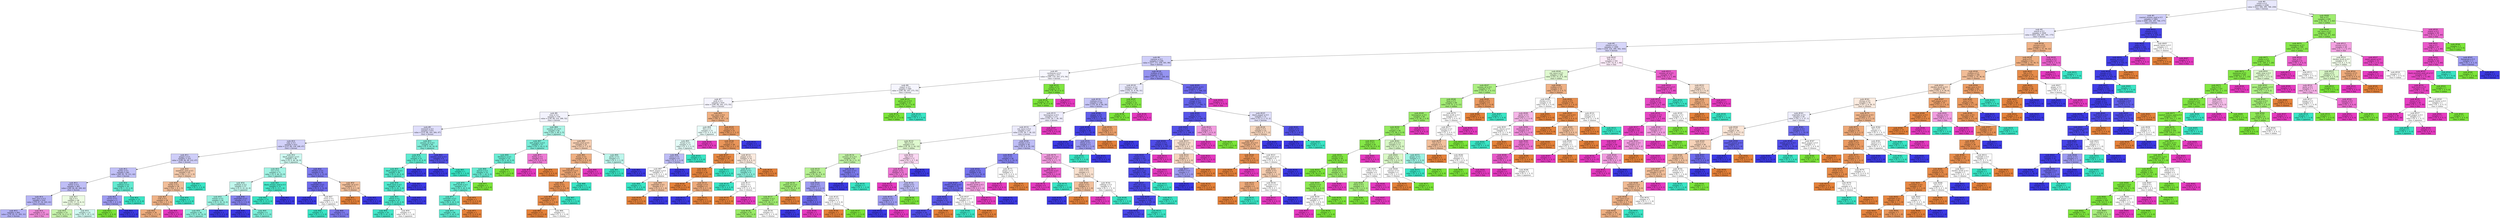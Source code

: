digraph Tree {
node [shape=box, style="filled", color="black"] ;
0 [label=<node &#35;0<br/>cumin &le; 0.5<br/>samples = 2298<br/>value = [412, 568, 290, 769, 259]<br/>class = korean>, fillcolor="#e8e8fc"] ;
1 [label=<node &#35;1<br/>roasted_sesame_seed &le; 0.5<br/>samples = 1862<br/>value = [408, 226, 285, 766, 177]<br/>class = korean>, fillcolor="#cfcef9"] ;
0 -> 1 [labeldistance=2.5, labelangle=45, headlabel="True"] ;
2 [label=<node &#35;2<br/>starch &le; 0.5<br/>samples = 1626<br/>value = [403, 226, 281, 541, 175]<br/>class = korean>, fillcolor="#e9e9fc"] ;
1 -> 2 ;
3 [label=<node &#35;3<br/>cilantro &le; 0.5<br/>samples = 1409<br/>value = [254, 224, 266, 502, 163]<br/>class = korean>, fillcolor="#d7d6fa"] ;
2 -> 3 ;
4 [label=<node &#35;4<br/>cayenne &le; 0.5<br/>samples = 1246<br/>value = [217, 171, 258, 501, 99]<br/>class = korean>, fillcolor="#cfcef9"] ;
3 -> 4 ;
5 [label=<node &#35;5<br/>cardamom &le; 0.5<br/>samples = 871<br/>value = [180, 119, 243, 273, 56]<br/>class = korean>, fillcolor="#f6f6fe"] ;
4 -> 5 ;
6 [label=<node &#35;6<br/>yogurt &le; 0.5<br/>samples = 840<br/>value = [180, 89, 243, 273, 55]<br/>class = korean>, fillcolor="#f5f5fe"] ;
5 -> 6 ;
7 [label=<node &#35;7<br/>pork &le; 0.5<br/>samples = 818<br/>value = [180, 68, 242, 273, 55]<br/>class = korean>, fillcolor="#f5f4fe"] ;
6 -> 7 ;
8 [label=<node &#35;8<br/>wine &le; 0.5<br/>samples = 754<br/>value = [136, 68, 232, 266, 52]<br/>class = korean>, fillcolor="#f2f2fd"] ;
7 -> 8 ;
9 [label=<node &#35;9<br/>seaweed &le; 0.5<br/>samples = 672<br/>value = [112, 66, 183, 264, 47]<br/>class = korean>, fillcolor="#dfdefb"] ;
8 -> 9 ;
10 [label=<node &#35;10<br/>sake &le; 0.5<br/>samples = 612<br/>value = [112, 66, 139, 248, 47]<br/>class = korean>, fillcolor="#d2d1f9"] ;
9 -> 10 ;
11 [label=<node &#35;11<br/>pepper &le; 0.5<br/>samples = 523<br/>value = [108, 66, 90, 212, 47]<br/>class = korean>, fillcolor="#cecdf8"] ;
10 -> 11 ;
12 [label=<node &#35;12<br/>barley &le; 0.5<br/>samples = 481<br/>value = [84, 65, 79, 211, 42]<br/>class = korean>, fillcolor="#c1c0f7"] ;
11 -> 12 ;
13 [label=<node &#35;13<br/>butter &le; 0.5<br/>samples = 465<br/>value = [84, 64, 66, 209, 42]<br/>class = korean>, fillcolor="#bfbef6"] ;
12 -> 13 ;
14 [label=<node &#35;14<br/>lime_juice &le; 0.5<br/>samples = 419<br/>value = [74, 47, 54, 203, 41]<br/>class = korean>, fillcolor="#b6b5f5"] ;
13 -> 14 ;
15 [label=<node &#35;15<br/>samples = 404<br/>value = [74, 45, 51, 203, 31]<br/>class = korean>, fillcolor="#b3b2f5"] ;
14 -> 15 ;
16 [label=<node &#35;16<br/>samples = 15<br/>value = [0, 2, 3, 0, 10]<br/>class = thai>, fillcolor="#f08cda"] ;
14 -> 16 ;
17 [label=<node &#35;17<br/>egg &le; 0.5<br/>samples = 46<br/>value = [10, 17, 12, 6, 1]<br/>class = indian>, fillcolor="#ecfbe2"] ;
13 -> 17 ;
18 [label=<node &#35;18<br/>samples = 23<br/>value = [4, 12, 2, 4, 1]<br/>class = indian>, fillcolor="#c7f4ac"] ;
17 -> 18 ;
19 [label=<node &#35;19<br/>samples = 23<br/>value = [6, 5, 10, 2, 0]<br/>class = japanese>, fillcolor="#d0f9f1"] ;
17 -> 19 ;
20 [label=<node &#35;20<br/>soybean &le; 0.5<br/>samples = 16<br/>value = [0, 1, 13, 2, 0]<br/>class = japanese>, fillcolor="#63ebd1"] ;
12 -> 20 ;
21 [label=<node &#35;21<br/>carrot &le; 0.5<br/>samples = 3<br/>value = [0, 1, 0, 2, 0]<br/>class = korean>, fillcolor="#9e9cf2"] ;
20 -> 21 ;
22 [label=<node &#35;22<br/>samples = 1<br/>value = [0, 1, 0, 0, 0]<br/>class = indian>, fillcolor="#7be539"] ;
21 -> 22 ;
23 [label=<node &#35;23<br/>samples = 2<br/>value = [0, 0, 0, 2, 0]<br/>class = korean>, fillcolor="#3c39e5"] ;
21 -> 23 ;
24 [label=<node &#35;24<br/>samples = 13<br/>value = [0, 0, 13, 0, 0]<br/>class = japanese>, fillcolor="#39e5c5"] ;
20 -> 24 ;
25 [label=<node &#35;25<br/>mandarin_peel &le; 0.5<br/>samples = 42<br/>value = [24, 1, 11, 1, 5]<br/>class = chinese>, fillcolor="#f4caac"] ;
11 -> 25 ;
26 [label=<node &#35;26<br/>barley &le; 0.5<br/>samples = 39<br/>value = [24, 1, 8, 1, 5]<br/>class = chinese>, fillcolor="#f2be99"] ;
25 -> 26 ;
27 [label=<node &#35;27<br/>crab &le; 0.5<br/>samples = 36<br/>value = [24, 1, 5, 1, 5]<br/>class = chinese>, fillcolor="#efb286"] ;
26 -> 27 ;
28 [label=<node &#35;28<br/>samples = 34<br/>value = [24, 1, 5, 1, 3]<br/>class = chinese>, fillcolor="#eeac7d"] ;
27 -> 28 ;
29 [label=<node &#35;29<br/>samples = 2<br/>value = [0, 0, 0, 0, 2]<br/>class = thai>, fillcolor="#e539c0"] ;
27 -> 29 ;
30 [label=<node &#35;30<br/>samples = 3<br/>value = [0, 0, 3, 0, 0]<br/>class = japanese>, fillcolor="#39e5c5"] ;
26 -> 30 ;
31 [label=<node &#35;31<br/>samples = 3<br/>value = [0, 0, 3, 0, 0]<br/>class = japanese>, fillcolor="#39e5c5"] ;
25 -> 31 ;
32 [label=<node &#35;32<br/>black_pepper &le; 0.5<br/>samples = 89<br/>value = [4, 0, 49, 36, 0]<br/>class = japanese>, fillcolor="#cef9f1"] ;
10 -> 32 ;
33 [label=<node &#35;33<br/>rice &le; 0.5<br/>samples = 71<br/>value = [2, 0, 46, 23, 0]<br/>class = japanese>, fillcolor="#a0f3e3"] ;
32 -> 33 ;
34 [label=<node &#35;34<br/>soybean &le; 0.5<br/>samples = 57<br/>value = [2, 0, 33, 22, 0]<br/>class = japanese>, fillcolor="#c1f7ed"] ;
33 -> 34 ;
35 [label=<node &#35;35<br/>tomato &le; 0.5<br/>samples = 46<br/>value = [2, 0, 30, 14, 0]<br/>class = japanese>, fillcolor="#9cf2e2"] ;
34 -> 35 ;
36 [label=<node &#35;36<br/>samples = 44<br/>value = [2, 0, 30, 12, 0]<br/>class = japanese>, fillcolor="#90f0de"] ;
35 -> 36 ;
37 [label=<node &#35;37<br/>samples = 2<br/>value = [0, 0, 0, 2, 0]<br/>class = korean>, fillcolor="#3c39e5"] ;
35 -> 37 ;
38 [label=<node &#35;38<br/>vegetable &le; 0.5<br/>samples = 11<br/>value = [0, 0, 3, 8, 0]<br/>class = korean>, fillcolor="#8583ef"] ;
34 -> 38 ;
39 [label=<node &#35;39<br/>samples = 7<br/>value = [0, 0, 0, 7, 0]<br/>class = korean>, fillcolor="#3c39e5"] ;
38 -> 39 ;
40 [label=<node &#35;40<br/>samples = 4<br/>value = [0, 0, 3, 1, 0]<br/>class = japanese>, fillcolor="#7beed8"] ;
38 -> 40 ;
41 [label=<node &#35;41<br/>black_sesame_seed &le; 0.5<br/>samples = 14<br/>value = [0, 0, 13, 1, 0]<br/>class = japanese>, fillcolor="#48e7c9"] ;
33 -> 41 ;
42 [label=<node &#35;42<br/>samples = 13<br/>value = [0, 0, 13, 0, 0]<br/>class = japanese>, fillcolor="#39e5c5"] ;
41 -> 42 ;
43 [label=<node &#35;43<br/>samples = 1<br/>value = [0, 0, 0, 1, 0]<br/>class = korean>, fillcolor="#3c39e5"] ;
41 -> 43 ;
44 [label=<node &#35;44<br/>chicken &le; 0.5<br/>samples = 18<br/>value = [2, 0, 3, 13, 0]<br/>class = korean>, fillcolor="#7d7bee"] ;
32 -> 44 ;
45 [label=<node &#35;45<br/>vegetable &le; 0.5<br/>samples = 15<br/>value = [0, 0, 3, 12, 0]<br/>class = korean>, fillcolor="#6d6aec"] ;
44 -> 45 ;
46 [label=<node &#35;46<br/>samples = 9<br/>value = [0, 0, 0, 9, 0]<br/>class = korean>, fillcolor="#3c39e5"] ;
45 -> 46 ;
47 [label=<node &#35;47<br/>onion &le; 0.5<br/>samples = 6<br/>value = [0, 0, 3, 3, 0]<br/>class = japanese>, fillcolor="#ffffff"] ;
45 -> 47 ;
48 [label=<node &#35;48<br/>samples = 2<br/>value = [0, 0, 2, 0, 0]<br/>class = japanese>, fillcolor="#39e5c5"] ;
47 -> 48 ;
49 [label=<node &#35;49<br/>samples = 4<br/>value = [0, 0, 1, 3, 0]<br/>class = korean>, fillcolor="#7d7bee"] ;
47 -> 49 ;
50 [label=<node &#35;50<br/>vegetable_oil &le; 0.5<br/>samples = 3<br/>value = [2, 0, 0, 1, 0]<br/>class = chinese>, fillcolor="#f2c09c"] ;
44 -> 50 ;
51 [label=<node &#35;51<br/>samples = 2<br/>value = [2, 0, 0, 0, 0]<br/>class = chinese>, fillcolor="#e58139"] ;
50 -> 51 ;
52 [label=<node &#35;52<br/>samples = 1<br/>value = [0, 0, 0, 1, 0]<br/>class = korean>, fillcolor="#3c39e5"] ;
50 -> 52 ;
53 [label=<node &#35;53<br/>sesame_oil &le; 0.5<br/>samples = 60<br/>value = [0, 0, 44, 16, 0]<br/>class = japanese>, fillcolor="#81eeda"] ;
9 -> 53 ;
54 [label=<node &#35;54<br/>beef &le; 0.5<br/>samples = 51<br/>value = [0, 0, 43, 8, 0]<br/>class = japanese>, fillcolor="#5eead0"] ;
53 -> 54 ;
55 [label=<node &#35;55<br/>black_pepper &le; 0.5<br/>samples = 49<br/>value = [0, 0, 43, 6, 0]<br/>class = japanese>, fillcolor="#55e9cd"] ;
54 -> 55 ;
56 [label=<node &#35;56<br/>black_bean &le; 0.5<br/>samples = 48<br/>value = [0, 0, 43, 5, 0]<br/>class = japanese>, fillcolor="#50e8cc"] ;
55 -> 56 ;
57 [label=<node &#35;57<br/>wheat &le; 0.5<br/>samples = 47<br/>value = [0, 0, 43, 4, 0]<br/>class = japanese>, fillcolor="#4be7ca"] ;
56 -> 57 ;
58 [label=<node &#35;58<br/>samples = 43<br/>value = [0, 0, 41, 2, 0]<br/>class = japanese>, fillcolor="#43e6c8"] ;
57 -> 58 ;
59 [label=<node &#35;59<br/>samples = 4<br/>value = [0, 0, 2, 2, 0]<br/>class = japanese>, fillcolor="#ffffff"] ;
57 -> 59 ;
60 [label=<node &#35;60<br/>samples = 1<br/>value = [0, 0, 0, 1, 0]<br/>class = korean>, fillcolor="#3c39e5"] ;
56 -> 60 ;
61 [label=<node &#35;61<br/>samples = 1<br/>value = [0, 0, 0, 1, 0]<br/>class = korean>, fillcolor="#3c39e5"] ;
55 -> 61 ;
62 [label=<node &#35;62<br/>samples = 2<br/>value = [0, 0, 0, 2, 0]<br/>class = korean>, fillcolor="#3c39e5"] ;
54 -> 62 ;
63 [label=<node &#35;63<br/>sesame_seed &le; 0.5<br/>samples = 9<br/>value = [0, 0, 1, 8, 0]<br/>class = korean>, fillcolor="#5452e8"] ;
53 -> 63 ;
64 [label=<node &#35;64<br/>samples = 8<br/>value = [0, 0, 0, 8, 0]<br/>class = korean>, fillcolor="#3c39e5"] ;
63 -> 64 ;
65 [label=<node &#35;65<br/>samples = 1<br/>value = [0, 0, 1, 0, 0]<br/>class = japanese>, fillcolor="#39e5c5"] ;
63 -> 65 ;
66 [label=<node &#35;66<br/>sesame_oil &le; 0.5<br/>samples = 82<br/>value = [24, 2, 49, 2, 5]<br/>class = japanese>, fillcolor="#aaf4e6"] ;
8 -> 66 ;
67 [label=<node &#35;67<br/>bell_pepper &le; 0.5<br/>samples = 57<br/>value = [10, 2, 42, 0, 3]<br/>class = japanese>, fillcolor="#78edd8"] ;
66 -> 67 ;
68 [label=<node &#35;68<br/>blueberry &le; 0.5<br/>samples = 53<br/>value = [9, 2, 42, 0, 0]<br/>class = japanese>, fillcolor="#6aecd4"] ;
67 -> 68 ;
69 [label=<node &#35;69<br/>apricot &le; 0.5<br/>samples = 52<br/>value = [9, 1, 42, 0, 0]<br/>class = japanese>, fillcolor="#67ebd2"] ;
68 -> 69 ;
70 [label=<node &#35;70<br/>beef_broth &le; 0.5<br/>samples = 51<br/>value = [9, 0, 42, 0, 0]<br/>class = japanese>, fillcolor="#63ebd1"] ;
69 -> 70 ;
71 [label=<node &#35;71<br/>coriander &le; 0.5<br/>samples = 50<br/>value = [8, 0, 42, 0, 0]<br/>class = japanese>, fillcolor="#5fead0"] ;
70 -> 71 ;
72 [label=<node &#35;72<br/>samples = 49<br/>value = [7, 0, 42, 0, 0]<br/>class = japanese>, fillcolor="#5ae9cf"] ;
71 -> 72 ;
73 [label=<node &#35;73<br/>samples = 1<br/>value = [1, 0, 0, 0, 0]<br/>class = chinese>, fillcolor="#e58139"] ;
71 -> 73 ;
74 [label=<node &#35;74<br/>samples = 1<br/>value = [1, 0, 0, 0, 0]<br/>class = chinese>, fillcolor="#e58139"] ;
70 -> 74 ;
75 [label=<node &#35;75<br/>samples = 1<br/>value = [0, 1, 0, 0, 0]<br/>class = indian>, fillcolor="#7be539"] ;
69 -> 75 ;
76 [label=<node &#35;76<br/>samples = 1<br/>value = [0, 1, 0, 0, 0]<br/>class = indian>, fillcolor="#7be539"] ;
68 -> 76 ;
77 [label=<node &#35;77<br/>barley &le; 0.5<br/>samples = 4<br/>value = [1, 0, 0, 0, 3]<br/>class = thai>, fillcolor="#ee7bd5"] ;
67 -> 77 ;
78 [label=<node &#35;78<br/>samples = 3<br/>value = [0, 0, 0, 0, 3]<br/>class = thai>, fillcolor="#e539c0"] ;
77 -> 78 ;
79 [label=<node &#35;79<br/>samples = 1<br/>value = [1, 0, 0, 0, 0]<br/>class = chinese>, fillcolor="#e58139"] ;
77 -> 79 ;
80 [label=<node &#35;80<br/>sesame_seed &le; 0.5<br/>samples = 25<br/>value = [14, 0, 7, 2, 2]<br/>class = chinese>, fillcolor="#f5ceb2"] ;
66 -> 80 ;
81 [label=<node &#35;81<br/>honey &le; 0.5<br/>samples = 20<br/>value = [14, 0, 4, 0, 2]<br/>class = chinese>, fillcolor="#efb083"] ;
80 -> 81 ;
82 [label=<node &#35;82<br/>katsuobushi &le; 0.5<br/>samples = 18<br/>value = [14, 0, 4, 0, 0]<br/>class = chinese>, fillcolor="#eca572"] ;
81 -> 82 ;
83 [label=<node &#35;83<br/>barley &le; 0.5<br/>samples = 16<br/>value = [14, 0, 2, 0, 0]<br/>class = chinese>, fillcolor="#e99355"] ;
82 -> 83 ;
84 [label=<node &#35;84<br/>bell_pepper &le; 0.5<br/>samples = 15<br/>value = [14, 0, 1, 0, 0]<br/>class = chinese>, fillcolor="#e78a47"] ;
83 -> 84 ;
85 [label=<node &#35;85<br/>samples = 13<br/>value = [13, 0, 0, 0, 0]<br/>class = chinese>, fillcolor="#e58139"] ;
84 -> 85 ;
86 [label=<node &#35;86<br/>samples = 2<br/>value = [1, 0, 1, 0, 0]<br/>class = chinese>, fillcolor="#ffffff"] ;
84 -> 86 ;
87 [label=<node &#35;87<br/>samples = 1<br/>value = [0, 0, 1, 0, 0]<br/>class = japanese>, fillcolor="#39e5c5"] ;
83 -> 87 ;
88 [label=<node &#35;88<br/>samples = 2<br/>value = [0, 0, 2, 0, 0]<br/>class = japanese>, fillcolor="#39e5c5"] ;
82 -> 88 ;
89 [label=<node &#35;89<br/>samples = 2<br/>value = [0, 0, 0, 0, 2]<br/>class = thai>, fillcolor="#e539c0"] ;
81 -> 89 ;
90 [label=<node &#35;90<br/>garlic &le; 0.5<br/>samples = 5<br/>value = [0, 0, 3, 2, 0]<br/>class = japanese>, fillcolor="#bdf6ec"] ;
80 -> 90 ;
91 [label=<node &#35;91<br/>samples = 3<br/>value = [0, 0, 3, 0, 0]<br/>class = japanese>, fillcolor="#39e5c5"] ;
90 -> 91 ;
92 [label=<node &#35;92<br/>samples = 2<br/>value = [0, 0, 0, 2, 0]<br/>class = korean>, fillcolor="#3c39e5"] ;
90 -> 92 ;
93 [label=<node &#35;93<br/>soy_sauce &le; 0.5<br/>samples = 64<br/>value = [44, 0, 10, 7, 3]<br/>class = chinese>, fillcolor="#efb082"] ;
7 -> 93 ;
94 [label=<node &#35;94<br/>fish &le; 0.5<br/>samples = 13<br/>value = [2, 0, 5, 4, 2]<br/>class = japanese>, fillcolor="#e9fcf9"] ;
93 -> 94 ;
95 [label=<node &#35;95<br/>bread &le; 0.5<br/>samples = 11<br/>value = [2, 0, 5, 4, 0]<br/>class = japanese>, fillcolor="#e3fbf7"] ;
94 -> 95 ;
96 [label=<node &#35;96<br/>onion &le; 0.5<br/>samples = 8<br/>value = [2, 0, 2, 4, 0]<br/>class = korean>, fillcolor="#bebdf6"] ;
95 -> 96 ;
97 [label=<node &#35;97<br/>black_pepper &le; 0.5<br/>samples = 5<br/>value = [2, 0, 2, 1, 0]<br/>class = chinese>, fillcolor="#ffffff"] ;
96 -> 97 ;
98 [label=<node &#35;98<br/>samples = 2<br/>value = [0, 0, 2, 0, 0]<br/>class = japanese>, fillcolor="#39e5c5"] ;
97 -> 98 ;
99 [label=<node &#35;99<br/>vegetable &le; 0.5<br/>samples = 3<br/>value = [2, 0, 0, 1, 0]<br/>class = chinese>, fillcolor="#f2c09c"] ;
97 -> 99 ;
100 [label=<node &#35;100<br/>samples = 2<br/>value = [2, 0, 0, 0, 0]<br/>class = chinese>, fillcolor="#e58139"] ;
99 -> 100 ;
101 [label=<node &#35;101<br/>samples = 1<br/>value = [0, 0, 0, 1, 0]<br/>class = korean>, fillcolor="#3c39e5"] ;
99 -> 101 ;
102 [label=<node &#35;102<br/>samples = 3<br/>value = [0, 0, 0, 3, 0]<br/>class = korean>, fillcolor="#3c39e5"] ;
96 -> 102 ;
103 [label=<node &#35;103<br/>samples = 3<br/>value = [0, 0, 3, 0, 0]<br/>class = japanese>, fillcolor="#39e5c5"] ;
95 -> 103 ;
104 [label=<node &#35;104<br/>samples = 2<br/>value = [0, 0, 0, 0, 2]<br/>class = thai>, fillcolor="#e539c0"] ;
94 -> 104 ;
105 [label=<node &#35;105<br/>yeast &le; 0.5<br/>samples = 51<br/>value = [42, 0, 5, 3, 1]<br/>class = chinese>, fillcolor="#ea9a60"] ;
93 -> 105 ;
106 [label=<node &#35;106<br/>rice &le; 0.5<br/>samples = 49<br/>value = [42, 0, 5, 1, 1]<br/>class = chinese>, fillcolor="#e99559"] ;
105 -> 106 ;
107 [label=<node &#35;107<br/>beef_broth &le; 0.5<br/>samples = 39<br/>value = [37, 0, 1, 1, 0]<br/>class = chinese>, fillcolor="#e68843"] ;
106 -> 107 ;
108 [label=<node &#35;108<br/>onion &le; 0.5<br/>samples = 38<br/>value = [37, 0, 0, 1, 0]<br/>class = chinese>, fillcolor="#e6843e"] ;
107 -> 108 ;
109 [label=<node &#35;109<br/>samples = 34<br/>value = [34, 0, 0, 0, 0]<br/>class = chinese>, fillcolor="#e58139"] ;
108 -> 109 ;
110 [label=<node &#35;110<br/>vinegar &le; 0.5<br/>samples = 4<br/>value = [3, 0, 0, 1, 0]<br/>class = chinese>, fillcolor="#eeab7b"] ;
108 -> 110 ;
111 [label=<node &#35;111<br/>samples = 1<br/>value = [0, 0, 0, 1, 0]<br/>class = korean>, fillcolor="#3c39e5"] ;
110 -> 111 ;
112 [label=<node &#35;112<br/>samples = 3<br/>value = [3, 0, 0, 0, 0]<br/>class = chinese>, fillcolor="#e58139"] ;
110 -> 112 ;
113 [label=<node &#35;113<br/>samples = 1<br/>value = [0, 0, 1, 0, 0]<br/>class = japanese>, fillcolor="#39e5c5"] ;
107 -> 113 ;
114 [label=<node &#35;114<br/>pepper &le; 0.5<br/>samples = 10<br/>value = [5, 0, 4, 0, 1]<br/>class = chinese>, fillcolor="#fbeade"] ;
106 -> 114 ;
115 [label=<node &#35;115<br/>shrimp &le; 0.5<br/>samples = 6<br/>value = [1, 0, 4, 0, 1]<br/>class = japanese>, fillcolor="#88efdc"] ;
114 -> 115 ;
116 [label=<node &#35;116<br/>samples = 4<br/>value = [0, 0, 4, 0, 0]<br/>class = japanese>, fillcolor="#39e5c5"] ;
115 -> 116 ;
117 [label=<node &#35;117<br/>bean &le; 0.5<br/>samples = 2<br/>value = [1, 0, 0, 0, 1]<br/>class = chinese>, fillcolor="#ffffff"] ;
115 -> 117 ;
118 [label=<node &#35;118<br/>samples = 1<br/>value = [1, 0, 0, 0, 0]<br/>class = chinese>, fillcolor="#e58139"] ;
117 -> 118 ;
119 [label=<node &#35;119<br/>samples = 1<br/>value = [0, 0, 0, 0, 1]<br/>class = thai>, fillcolor="#e539c0"] ;
117 -> 119 ;
120 [label=<node &#35;120<br/>samples = 4<br/>value = [4, 0, 0, 0, 0]<br/>class = chinese>, fillcolor="#e58139"] ;
114 -> 120 ;
121 [label=<node &#35;121<br/>samples = 2<br/>value = [0, 0, 0, 2, 0]<br/>class = korean>, fillcolor="#3c39e5"] ;
105 -> 121 ;
122 [label=<node &#35;122<br/>green_tea &le; 0.5<br/>samples = 22<br/>value = [0, 21, 1, 0, 0]<br/>class = indian>, fillcolor="#81e642"] ;
6 -> 122 ;
123 [label=<node &#35;123<br/>samples = 21<br/>value = [0, 21, 0, 0, 0]<br/>class = indian>, fillcolor="#7be539"] ;
122 -> 123 ;
124 [label=<node &#35;124<br/>samples = 1<br/>value = [0, 0, 1, 0, 0]<br/>class = japanese>, fillcolor="#39e5c5"] ;
122 -> 124 ;
125 [label=<node &#35;125<br/>coffee &le; 0.5<br/>samples = 31<br/>value = [0, 30, 0, 0, 1]<br/>class = indian>, fillcolor="#7fe640"] ;
5 -> 125 ;
126 [label=<node &#35;126<br/>samples = 30<br/>value = [0, 30, 0, 0, 0]<br/>class = indian>, fillcolor="#7be539"] ;
125 -> 126 ;
127 [label=<node &#35;127<br/>samples = 1<br/>value = [0, 0, 0, 0, 1]<br/>class = thai>, fillcolor="#e539c0"] ;
125 -> 127 ;
128 [label=<node &#35;128<br/>scallion &le; 0.5<br/>samples = 375<br/>value = [37, 52, 15, 228, 43]<br/>class = korean>, fillcolor="#9593f1"] ;
4 -> 128 ;
129 [label=<node &#35;129<br/>turmeric &le; 0.5<br/>samples = 168<br/>value = [14, 51, 8, 64, 31]<br/>class = korean>, fillcolor="#e9e9fc"] ;
128 -> 129 ;
130 [label=<node &#35;130<br/>soybean &le; 0.5<br/>samples = 146<br/>value = [14, 30, 8, 64, 30]<br/>class = korean>, fillcolor="#c6c5f7"] ;
129 -> 130 ;
131 [label=<node &#35;131<br/>lemongrass &le; 0.5<br/>samples = 115<br/>value = [10, 30, 7, 38, 30]<br/>class = korean>, fillcolor="#edecfd"] ;
130 -> 131 ;
132 [label=<node &#35;132<br/>soy_sauce &le; 0.5<br/>samples = 107<br/>value = [10, 30, 7, 38, 22]<br/>class = korean>, fillcolor="#ebeafc"] ;
131 -> 132 ;
133 [label=<node &#35;133<br/>fish &le; 0.5<br/>samples = 67<br/>value = [4, 30, 3, 18, 12]<br/>class = indian>, fillcolor="#dff9cf"] ;
132 -> 133 ;
134 [label=<node &#35;134<br/>sesame_oil &le; 0.5<br/>samples = 50<br/>value = [4, 29, 3, 11, 3]<br/>class = indian>, fillcolor="#c2f3a4"] ;
133 -> 134 ;
135 [label=<node &#35;135<br/>egg &le; 0.5<br/>samples = 46<br/>value = [4, 29, 2, 8, 3]<br/>class = indian>, fillcolor="#b6f192"] ;
134 -> 135 ;
136 [label=<node &#35;136<br/>peanut_oil &le; 0.5<br/>samples = 39<br/>value = [3, 28, 2, 4, 2]<br/>class = indian>, fillcolor="#a4ed77"] ;
135 -> 136 ;
137 [label=<node &#35;137<br/>cucumber &le; 0.5<br/>samples = 37<br/>value = [1, 28, 2, 4, 2]<br/>class = indian>, fillcolor="#9fec6f"] ;
136 -> 137 ;
138 [label=<node &#35;138<br/>samples = 35<br/>value = [0, 28, 1, 4, 2]<br/>class = indian>, fillcolor="#99eb66"] ;
137 -> 138 ;
139 [label=<node &#35;139<br/>samples = 2<br/>value = [1, 0, 1, 0, 0]<br/>class = chinese>, fillcolor="#ffffff"] ;
137 -> 139 ;
140 [label=<node &#35;140<br/>samples = 2<br/>value = [2, 0, 0, 0, 0]<br/>class = chinese>, fillcolor="#e58139"] ;
136 -> 140 ;
141 [label=<node &#35;141<br/>corn &le; 0.5<br/>samples = 7<br/>value = [1, 1, 0, 4, 1]<br/>class = korean>, fillcolor="#9e9cf2"] ;
135 -> 141 ;
142 [label=<node &#35;142<br/>honey &le; 0.5<br/>samples = 5<br/>value = [0, 0, 0, 4, 1]<br/>class = korean>, fillcolor="#6d6aec"] ;
141 -> 142 ;
143 [label=<node &#35;143<br/>samples = 4<br/>value = [0, 0, 0, 4, 0]<br/>class = korean>, fillcolor="#3c39e5"] ;
142 -> 143 ;
144 [label=<node &#35;144<br/>samples = 1<br/>value = [0, 0, 0, 0, 1]<br/>class = thai>, fillcolor="#e539c0"] ;
142 -> 144 ;
145 [label=<node &#35;145<br/>yogurt &le; 0.5<br/>samples = 2<br/>value = [1, 1, 0, 0, 0]<br/>class = chinese>, fillcolor="#ffffff"] ;
141 -> 145 ;
146 [label=<node &#35;146<br/>samples = 1<br/>value = [1, 0, 0, 0, 0]<br/>class = chinese>, fillcolor="#e58139"] ;
145 -> 146 ;
147 [label=<node &#35;147<br/>samples = 1<br/>value = [0, 1, 0, 0, 0]<br/>class = indian>, fillcolor="#7be539"] ;
145 -> 147 ;
148 [label=<node &#35;148<br/>lime_juice &le; 0.5<br/>samples = 4<br/>value = [0, 0, 1, 3, 0]<br/>class = korean>, fillcolor="#7d7bee"] ;
134 -> 148 ;
149 [label=<node &#35;149<br/>samples = 3<br/>value = [0, 0, 0, 3, 0]<br/>class = korean>, fillcolor="#3c39e5"] ;
148 -> 149 ;
150 [label=<node &#35;150<br/>samples = 1<br/>value = [0, 0, 1, 0, 0]<br/>class = japanese>, fillcolor="#39e5c5"] ;
148 -> 150 ;
151 [label=<node &#35;151<br/>egg &le; 0.5<br/>samples = 17<br/>value = [0, 1, 0, 7, 9]<br/>class = thai>, fillcolor="#fad7f2"] ;
133 -> 151 ;
152 [label=<node &#35;152<br/>ginger &le; 0.5<br/>samples = 12<br/>value = [0, 1, 0, 2, 9]<br/>class = thai>, fillcolor="#ed74d3"] ;
151 -> 152 ;
153 [label=<node &#35;153<br/>samples = 8<br/>value = [0, 0, 0, 0, 8]<br/>class = thai>, fillcolor="#e539c0"] ;
152 -> 153 ;
154 [label=<node &#35;154<br/>mango &le; 0.5<br/>samples = 4<br/>value = [0, 1, 0, 2, 1]<br/>class = korean>, fillcolor="#bebdf6"] ;
152 -> 154 ;
155 [label=<node &#35;155<br/>tomato &le; 0.5<br/>samples = 3<br/>value = [0, 0, 0, 2, 1]<br/>class = korean>, fillcolor="#9e9cf2"] ;
154 -> 155 ;
156 [label=<node &#35;156<br/>samples = 2<br/>value = [0, 0, 0, 2, 0]<br/>class = korean>, fillcolor="#3c39e5"] ;
155 -> 156 ;
157 [label=<node &#35;157<br/>samples = 1<br/>value = [0, 0, 0, 0, 1]<br/>class = thai>, fillcolor="#e539c0"] ;
155 -> 157 ;
158 [label=<node &#35;158<br/>samples = 1<br/>value = [0, 1, 0, 0, 0]<br/>class = indian>, fillcolor="#7be539"] ;
154 -> 158 ;
159 [label=<node &#35;159<br/>samples = 5<br/>value = [0, 0, 0, 5, 0]<br/>class = korean>, fillcolor="#3c39e5"] ;
151 -> 159 ;
160 [label=<node &#35;160<br/>chicken &le; 0.5<br/>samples = 40<br/>value = [6, 0, 4, 20, 10]<br/>class = korean>, fillcolor="#bebdf6"] ;
132 -> 160 ;
161 [label=<node &#35;161<br/>corn &le; 0.5<br/>samples = 28<br/>value = [4, 0, 2, 19, 3]<br/>class = korean>, fillcolor="#8583ef"] ;
160 -> 161 ;
162 [label=<node &#35;162<br/>pepper &le; 0.5<br/>samples = 26<br/>value = [3, 0, 2, 19, 2]<br/>class = korean>, fillcolor="#7775ed"] ;
161 -> 162 ;
163 [label=<node &#35;163<br/>chicken_broth &le; 0.5<br/>samples = 23<br/>value = [3, 0, 2, 18, 0]<br/>class = korean>, fillcolor="#6d6aec"] ;
162 -> 163 ;
164 [label=<node &#35;164<br/>oyster &le; 0.5<br/>samples = 21<br/>value = [2, 0, 1, 18, 0]<br/>class = korean>, fillcolor="#5b58e9"] ;
163 -> 164 ;
165 [label=<node &#35;165<br/>samples = 20<br/>value = [1, 0, 1, 18, 0]<br/>class = korean>, fillcolor="#514ee8"] ;
164 -> 165 ;
166 [label=<node &#35;166<br/>samples = 1<br/>value = [1, 0, 0, 0, 0]<br/>class = chinese>, fillcolor="#e58139"] ;
164 -> 166 ;
167 [label=<node &#35;167<br/>thai_pepper &le; 0.5<br/>samples = 2<br/>value = [1, 0, 1, 0, 0]<br/>class = chinese>, fillcolor="#ffffff"] ;
163 -> 167 ;
168 [label=<node &#35;168<br/>samples = 1<br/>value = [0, 0, 1, 0, 0]<br/>class = japanese>, fillcolor="#39e5c5"] ;
167 -> 168 ;
169 [label=<node &#35;169<br/>samples = 1<br/>value = [1, 0, 0, 0, 0]<br/>class = chinese>, fillcolor="#e58139"] ;
167 -> 169 ;
170 [label=<node &#35;170<br/>chicken_broth &le; 0.5<br/>samples = 3<br/>value = [0, 0, 0, 1, 2]<br/>class = thai>, fillcolor="#f29ce0"] ;
162 -> 170 ;
171 [label=<node &#35;171<br/>samples = 2<br/>value = [0, 0, 0, 0, 2]<br/>class = thai>, fillcolor="#e539c0"] ;
170 -> 171 ;
172 [label=<node &#35;172<br/>samples = 1<br/>value = [0, 0, 0, 1, 0]<br/>class = korean>, fillcolor="#3c39e5"] ;
170 -> 172 ;
173 [label=<node &#35;173<br/>ginger &le; 0.5<br/>samples = 2<br/>value = [1, 0, 0, 0, 1]<br/>class = chinese>, fillcolor="#ffffff"] ;
161 -> 173 ;
174 [label=<node &#35;174<br/>samples = 1<br/>value = [0, 0, 0, 0, 1]<br/>class = thai>, fillcolor="#e539c0"] ;
173 -> 174 ;
175 [label=<node &#35;175<br/>samples = 1<br/>value = [1, 0, 0, 0, 0]<br/>class = chinese>, fillcolor="#e58139"] ;
173 -> 175 ;
176 [label=<node &#35;176<br/>sesame_oil &le; 0.5<br/>samples = 12<br/>value = [2, 0, 2, 1, 7]<br/>class = thai>, fillcolor="#f29ce0"] ;
160 -> 176 ;
177 [label=<node &#35;177<br/>beef_broth &le; 0.5<br/>samples = 7<br/>value = [0, 0, 1, 0, 6]<br/>class = thai>, fillcolor="#e95acb"] ;
176 -> 177 ;
178 [label=<node &#35;178<br/>samples = 6<br/>value = [0, 0, 0, 0, 6]<br/>class = thai>, fillcolor="#e539c0"] ;
177 -> 178 ;
179 [label=<node &#35;179<br/>samples = 1<br/>value = [0, 0, 1, 0, 0]<br/>class = japanese>, fillcolor="#39e5c5"] ;
177 -> 179 ;
180 [label=<node &#35;180<br/>onion &le; 0.5<br/>samples = 5<br/>value = [2, 0, 1, 1, 1]<br/>class = chinese>, fillcolor="#f8e0ce"] ;
176 -> 180 ;
181 [label=<node &#35;181<br/>ginger &le; 0.5<br/>samples = 3<br/>value = [2, 0, 0, 1, 0]<br/>class = chinese>, fillcolor="#f2c09c"] ;
180 -> 181 ;
182 [label=<node &#35;182<br/>samples = 1<br/>value = [0, 0, 0, 1, 0]<br/>class = korean>, fillcolor="#3c39e5"] ;
181 -> 182 ;
183 [label=<node &#35;183<br/>samples = 2<br/>value = [2, 0, 0, 0, 0]<br/>class = chinese>, fillcolor="#e58139"] ;
181 -> 183 ;
184 [label=<node &#35;184<br/>cabbage &le; 0.5<br/>samples = 2<br/>value = [0, 0, 1, 0, 1]<br/>class = japanese>, fillcolor="#ffffff"] ;
180 -> 184 ;
185 [label=<node &#35;185<br/>samples = 1<br/>value = [0, 0, 0, 0, 1]<br/>class = thai>, fillcolor="#e539c0"] ;
184 -> 185 ;
186 [label=<node &#35;186<br/>samples = 1<br/>value = [0, 0, 1, 0, 0]<br/>class = japanese>, fillcolor="#39e5c5"] ;
184 -> 186 ;
187 [label=<node &#35;187<br/>samples = 8<br/>value = [0, 0, 0, 0, 8]<br/>class = thai>, fillcolor="#e539c0"] ;
131 -> 187 ;
188 [label=<node &#35;188<br/>pepper &le; 0.5<br/>samples = 31<br/>value = [4, 0, 1, 26, 0]<br/>class = korean>, fillcolor="#605eea"] ;
130 -> 188 ;
189 [label=<node &#35;189<br/>lettuce &le; 0.5<br/>samples = 26<br/>value = [0, 0, 1, 25, 0]<br/>class = korean>, fillcolor="#4441e6"] ;
188 -> 189 ;
190 [label=<node &#35;190<br/>samples = 23<br/>value = [0, 0, 0, 23, 0]<br/>class = korean>, fillcolor="#3c39e5"] ;
189 -> 190 ;
191 [label=<node &#35;191<br/>wheat &le; 0.5<br/>samples = 3<br/>value = [0, 0, 1, 2, 0]<br/>class = korean>, fillcolor="#9e9cf2"] ;
189 -> 191 ;
192 [label=<node &#35;192<br/>samples = 1<br/>value = [0, 0, 1, 0, 0]<br/>class = japanese>, fillcolor="#39e5c5"] ;
191 -> 192 ;
193 [label=<node &#35;193<br/>samples = 2<br/>value = [0, 0, 0, 2, 0]<br/>class = korean>, fillcolor="#3c39e5"] ;
191 -> 193 ;
194 [label=<node &#35;194<br/>potato &le; 0.5<br/>samples = 5<br/>value = [4, 0, 0, 1, 0]<br/>class = chinese>, fillcolor="#eca06a"] ;
188 -> 194 ;
195 [label=<node &#35;195<br/>samples = 4<br/>value = [4, 0, 0, 0, 0]<br/>class = chinese>, fillcolor="#e58139"] ;
194 -> 195 ;
196 [label=<node &#35;196<br/>samples = 1<br/>value = [0, 0, 0, 1, 0]<br/>class = korean>, fillcolor="#3c39e5"] ;
194 -> 196 ;
197 [label=<node &#35;197<br/>basil &le; 0.5<br/>samples = 22<br/>value = [0, 21, 0, 0, 1]<br/>class = indian>, fillcolor="#81e642"] ;
129 -> 197 ;
198 [label=<node &#35;198<br/>samples = 21<br/>value = [0, 21, 0, 0, 0]<br/>class = indian>, fillcolor="#7be539"] ;
197 -> 198 ;
199 [label=<node &#35;199<br/>samples = 1<br/>value = [0, 0, 0, 0, 1]<br/>class = thai>, fillcolor="#e539c0"] ;
197 -> 199 ;
200 [label=<node &#35;200<br/>peanut_butter &le; 0.5<br/>samples = 207<br/>value = [23, 1, 7, 164, 12]<br/>class = korean>, fillcolor="#6a67eb"] ;
128 -> 200 ;
201 [label=<node &#35;201<br/>vinegar &le; 0.5<br/>samples = 202<br/>value = [23, 1, 7, 164, 7]<br/>class = korean>, fillcolor="#6563eb"] ;
200 -> 201 ;
202 [label=<node &#35;202<br/>mint &le; 0.5<br/>samples = 171<br/>value = [11, 1, 5, 149, 5]<br/>class = korean>, fillcolor="#5754e9"] ;
201 -> 202 ;
203 [label=<node &#35;203<br/>bean &le; 0.5<br/>samples = 168<br/>value = [11, 0, 5, 149, 3]<br/>class = korean>, fillcolor="#5451e8"] ;
202 -> 203 ;
204 [label=<node &#35;204<br/>cashew &le; 0.5<br/>samples = 162<br/>value = [8, 0, 5, 147, 2]<br/>class = korean>, fillcolor="#4f4ce8"] ;
203 -> 204 ;
205 [label=<node &#35;205<br/>tomato &le; 0.5<br/>samples = 161<br/>value = [8, 0, 5, 147, 1]<br/>class = korean>, fillcolor="#4e4be7"] ;
204 -> 205 ;
206 [label=<node &#35;206<br/>lime_juice &le; 0.5<br/>samples = 160<br/>value = [8, 0, 5, 147, 0]<br/>class = korean>, fillcolor="#4d4ae7"] ;
205 -> 206 ;
207 [label=<node &#35;207<br/>olive_oil &le; 0.5<br/>samples = 159<br/>value = [8, 0, 4, 147, 0]<br/>class = korean>, fillcolor="#4b49e7"] ;
206 -> 207 ;
208 [label=<node &#35;208<br/>katsuobushi &le; 0.5<br/>samples = 158<br/>value = [8, 0, 3, 147, 0]<br/>class = korean>, fillcolor="#4a48e7"] ;
207 -> 208 ;
209 [label=<node &#35;209<br/>samples = 157<br/>value = [8, 0, 2, 147, 0]<br/>class = korean>, fillcolor="#4946e7"] ;
208 -> 209 ;
210 [label=<node &#35;210<br/>samples = 1<br/>value = [0, 0, 1, 0, 0]<br/>class = japanese>, fillcolor="#39e5c5"] ;
208 -> 210 ;
211 [label=<node &#35;211<br/>samples = 1<br/>value = [0, 0, 1, 0, 0]<br/>class = japanese>, fillcolor="#39e5c5"] ;
207 -> 211 ;
212 [label=<node &#35;212<br/>samples = 1<br/>value = [0, 0, 1, 0, 0]<br/>class = japanese>, fillcolor="#39e5c5"] ;
206 -> 212 ;
213 [label=<node &#35;213<br/>samples = 1<br/>value = [0, 0, 0, 0, 1]<br/>class = thai>, fillcolor="#e539c0"] ;
205 -> 213 ;
214 [label=<node &#35;214<br/>samples = 1<br/>value = [0, 0, 0, 0, 1]<br/>class = thai>, fillcolor="#e539c0"] ;
204 -> 214 ;
215 [label=<node &#35;215<br/>tamarind &le; 0.5<br/>samples = 6<br/>value = [3, 0, 0, 2, 1]<br/>class = chinese>, fillcolor="#f8e0ce"] ;
203 -> 215 ;
216 [label=<node &#35;216<br/>pork &le; 0.5<br/>samples = 5<br/>value = [3, 0, 0, 2, 0]<br/>class = chinese>, fillcolor="#f6d5bd"] ;
215 -> 216 ;
217 [label=<node &#35;217<br/>shellfish &le; 0.5<br/>samples = 3<br/>value = [1, 0, 0, 2, 0]<br/>class = korean>, fillcolor="#9e9cf2"] ;
216 -> 217 ;
218 [label=<node &#35;218<br/>samples = 2<br/>value = [0, 0, 0, 2, 0]<br/>class = korean>, fillcolor="#3c39e5"] ;
217 -> 218 ;
219 [label=<node &#35;219<br/>samples = 1<br/>value = [1, 0, 0, 0, 0]<br/>class = chinese>, fillcolor="#e58139"] ;
217 -> 219 ;
220 [label=<node &#35;220<br/>samples = 2<br/>value = [2, 0, 0, 0, 0]<br/>class = chinese>, fillcolor="#e58139"] ;
216 -> 220 ;
221 [label=<node &#35;221<br/>samples = 1<br/>value = [0, 0, 0, 0, 1]<br/>class = thai>, fillcolor="#e539c0"] ;
215 -> 221 ;
222 [label=<node &#35;222<br/>lemon &le; 0.5<br/>samples = 3<br/>value = [0, 1, 0, 0, 2]<br/>class = thai>, fillcolor="#f29ce0"] ;
202 -> 222 ;
223 [label=<node &#35;223<br/>samples = 2<br/>value = [0, 0, 0, 0, 2]<br/>class = thai>, fillcolor="#e539c0"] ;
222 -> 223 ;
224 [label=<node &#35;224<br/>samples = 1<br/>value = [0, 1, 0, 0, 0]<br/>class = indian>, fillcolor="#7be539"] ;
222 -> 224 ;
225 [label=<node &#35;225<br/>black_pepper &le; 0.5<br/>samples = 31<br/>value = [12, 0, 2, 15, 2]<br/>class = korean>, fillcolor="#e0e0fb"] ;
201 -> 225 ;
226 [label=<node &#35;226<br/>radish &le; 0.5<br/>samples = 22<br/>value = [12, 0, 1, 7, 2]<br/>class = chinese>, fillcolor="#f6d5bd"] ;
225 -> 226 ;
227 [label=<node &#35;227<br/>vegetable_oil &le; 0.5<br/>samples = 18<br/>value = [12, 0, 1, 3, 2]<br/>class = chinese>, fillcolor="#efb388"] ;
226 -> 227 ;
228 [label=<node &#35;228<br/>fish &le; 0.5<br/>samples = 10<br/>value = [9, 0, 0, 0, 1]<br/>class = chinese>, fillcolor="#e88f4f"] ;
227 -> 228 ;
229 [label=<node &#35;229<br/>samples = 9<br/>value = [9, 0, 0, 0, 0]<br/>class = chinese>, fillcolor="#e58139"] ;
228 -> 229 ;
230 [label=<node &#35;230<br/>samples = 1<br/>value = [0, 0, 0, 0, 1]<br/>class = thai>, fillcolor="#e539c0"] ;
228 -> 230 ;
231 [label=<node &#35;231<br/>sesame_seed &le; 0.5<br/>samples = 8<br/>value = [3, 0, 1, 3, 1]<br/>class = chinese>, fillcolor="#ffffff"] ;
227 -> 231 ;
232 [label=<node &#35;232<br/>shallot &le; 0.5<br/>samples = 6<br/>value = [3, 0, 1, 1, 1]<br/>class = chinese>, fillcolor="#f5cdb0"] ;
231 -> 232 ;
233 [label=<node &#35;233<br/>tuna &le; 0.5<br/>samples = 4<br/>value = [3, 0, 1, 0, 0]<br/>class = chinese>, fillcolor="#eeab7b"] ;
232 -> 233 ;
234 [label=<node &#35;234<br/>samples = 3<br/>value = [3, 0, 0, 0, 0]<br/>class = chinese>, fillcolor="#e58139"] ;
233 -> 234 ;
235 [label=<node &#35;235<br/>samples = 1<br/>value = [0, 0, 1, 0, 0]<br/>class = japanese>, fillcolor="#39e5c5"] ;
233 -> 235 ;
236 [label=<node &#35;236<br/>soy_sauce &le; 0.5<br/>samples = 2<br/>value = [0, 0, 0, 1, 1]<br/>class = korean>, fillcolor="#ffffff"] ;
232 -> 236 ;
237 [label=<node &#35;237<br/>samples = 1<br/>value = [0, 0, 0, 0, 1]<br/>class = thai>, fillcolor="#e539c0"] ;
236 -> 237 ;
238 [label=<node &#35;238<br/>samples = 1<br/>value = [0, 0, 0, 1, 0]<br/>class = korean>, fillcolor="#3c39e5"] ;
236 -> 238 ;
239 [label=<node &#35;239<br/>samples = 2<br/>value = [0, 0, 0, 2, 0]<br/>class = korean>, fillcolor="#3c39e5"] ;
231 -> 239 ;
240 [label=<node &#35;240<br/>samples = 4<br/>value = [0, 0, 0, 4, 0]<br/>class = korean>, fillcolor="#3c39e5"] ;
226 -> 240 ;
241 [label=<node &#35;241<br/>shallot &le; 0.5<br/>samples = 9<br/>value = [0, 0, 1, 8, 0]<br/>class = korean>, fillcolor="#5452e8"] ;
225 -> 241 ;
242 [label=<node &#35;242<br/>samples = 8<br/>value = [0, 0, 0, 8, 0]<br/>class = korean>, fillcolor="#3c39e5"] ;
241 -> 242 ;
243 [label=<node &#35;243<br/>samples = 1<br/>value = [0, 0, 1, 0, 0]<br/>class = japanese>, fillcolor="#39e5c5"] ;
241 -> 243 ;
244 [label=<node &#35;244<br/>samples = 5<br/>value = [0, 0, 0, 0, 5]<br/>class = thai>, fillcolor="#e539c0"] ;
200 -> 244 ;
245 [label=<node &#35;245<br/>fish &le; 0.5<br/>samples = 163<br/>value = [37, 53, 8, 1, 64]<br/>class = thai>, fillcolor="#fcebf9"] ;
3 -> 245 ;
246 [label=<node &#35;246<br/>soy_sauce &le; 0.5<br/>samples = 108<br/>value = [33, 51, 6, 0, 18]<br/>class = indian>, fillcolor="#dff9cf"] ;
245 -> 246 ;
247 [label=<node &#35;247<br/>sesame_oil &le; 0.5<br/>samples = 75<br/>value = [10, 51, 3, 0, 11]<br/>class = indian>, fillcolor="#acef83"] ;
246 -> 247 ;
248 [label=<node &#35;248<br/>bean &le; 0.5<br/>samples = 69<br/>value = [5, 51, 2, 0, 11]<br/>class = indian>, fillcolor="#a4ed76"] ;
247 -> 248 ;
249 [label=<node &#35;249<br/>lemongrass &le; 0.5<br/>samples = 60<br/>value = [2, 48, 2, 0, 8]<br/>class = indian>, fillcolor="#99eb67"] ;
248 -> 249 ;
250 [label=<node &#35;250<br/>rice &le; 0.5<br/>samples = 58<br/>value = [2, 48, 2, 0, 6]<br/>class = indian>, fillcolor="#94ea5f"] ;
249 -> 250 ;
251 [label=<node &#35;251<br/>wine &le; 0.5<br/>samples = 45<br/>value = [0, 42, 0, 0, 3]<br/>class = indian>, fillcolor="#84e747"] ;
250 -> 251 ;
252 [label=<node &#35;252<br/>chicken &le; 0.5<br/>samples = 44<br/>value = [0, 42, 0, 0, 2]<br/>class = indian>, fillcolor="#81e642"] ;
251 -> 252 ;
253 [label=<node &#35;253<br/>samples = 34<br/>value = [0, 34, 0, 0, 0]<br/>class = indian>, fillcolor="#7be539"] ;
252 -> 253 ;
254 [label=<node &#35;254<br/>bread &le; 0.5<br/>samples = 10<br/>value = [0, 8, 0, 0, 2]<br/>class = indian>, fillcolor="#9cec6a"] ;
252 -> 254 ;
255 [label=<node &#35;255<br/>cayenne &le; 0.5<br/>samples = 9<br/>value = [0, 8, 0, 0, 1]<br/>class = indian>, fillcolor="#8ce852"] ;
254 -> 255 ;
256 [label=<node &#35;256<br/>black_pepper &le; 0.5<br/>samples = 2<br/>value = [0, 1, 0, 0, 1]<br/>class = indian>, fillcolor="#ffffff"] ;
255 -> 256 ;
257 [label=<node &#35;257<br/>samples = 1<br/>value = [0, 0, 0, 0, 1]<br/>class = thai>, fillcolor="#e539c0"] ;
256 -> 257 ;
258 [label=<node &#35;258<br/>samples = 1<br/>value = [0, 1, 0, 0, 0]<br/>class = indian>, fillcolor="#7be539"] ;
256 -> 258 ;
259 [label=<node &#35;259<br/>samples = 7<br/>value = [0, 7, 0, 0, 0]<br/>class = indian>, fillcolor="#7be539"] ;
255 -> 259 ;
260 [label=<node &#35;260<br/>samples = 1<br/>value = [0, 0, 0, 0, 1]<br/>class = thai>, fillcolor="#e539c0"] ;
254 -> 260 ;
261 [label=<node &#35;261<br/>samples = 1<br/>value = [0, 0, 0, 0, 1]<br/>class = thai>, fillcolor="#e539c0"] ;
251 -> 261 ;
262 [label=<node &#35;262<br/>olive_oil &le; 0.5<br/>samples = 13<br/>value = [2, 6, 2, 0, 3]<br/>class = indian>, fillcolor="#d7f7c4"] ;
250 -> 262 ;
263 [label=<node &#35;263<br/>ginger &le; 0.5<br/>samples = 10<br/>value = [2, 5, 0, 0, 3]<br/>class = indian>, fillcolor="#d9f8c6"] ;
262 -> 263 ;
264 [label=<node &#35;264<br/>scallion &le; 0.5<br/>samples = 6<br/>value = [0, 3, 0, 0, 3]<br/>class = indian>, fillcolor="#ffffff"] ;
263 -> 264 ;
265 [label=<node &#35;265<br/>wheat &le; 0.5<br/>samples = 4<br/>value = [0, 3, 0, 0, 1]<br/>class = indian>, fillcolor="#a7ee7b"] ;
264 -> 265 ;
266 [label=<node &#35;266<br/>samples = 3<br/>value = [0, 3, 0, 0, 0]<br/>class = indian>, fillcolor="#7be539"] ;
265 -> 266 ;
267 [label=<node &#35;267<br/>samples = 1<br/>value = [0, 0, 0, 0, 1]<br/>class = thai>, fillcolor="#e539c0"] ;
265 -> 267 ;
268 [label=<node &#35;268<br/>samples = 2<br/>value = [0, 0, 0, 0, 2]<br/>class = thai>, fillcolor="#e539c0"] ;
264 -> 268 ;
269 [label=<node &#35;269<br/>cayenne &le; 0.5<br/>samples = 4<br/>value = [2, 2, 0, 0, 0]<br/>class = chinese>, fillcolor="#ffffff"] ;
263 -> 269 ;
270 [label=<node &#35;270<br/>samples = 2<br/>value = [2, 0, 0, 0, 0]<br/>class = chinese>, fillcolor="#e58139"] ;
269 -> 270 ;
271 [label=<node &#35;271<br/>samples = 2<br/>value = [0, 2, 0, 0, 0]<br/>class = indian>, fillcolor="#7be539"] ;
269 -> 271 ;
272 [label=<node &#35;272<br/>ginger &le; 0.5<br/>samples = 3<br/>value = [0, 1, 2, 0, 0]<br/>class = japanese>, fillcolor="#9cf2e2"] ;
262 -> 272 ;
273 [label=<node &#35;273<br/>samples = 2<br/>value = [0, 0, 2, 0, 0]<br/>class = japanese>, fillcolor="#39e5c5"] ;
272 -> 273 ;
274 [label=<node &#35;274<br/>samples = 1<br/>value = [0, 1, 0, 0, 0]<br/>class = indian>, fillcolor="#7be539"] ;
272 -> 274 ;
275 [label=<node &#35;275<br/>samples = 2<br/>value = [0, 0, 0, 0, 2]<br/>class = thai>, fillcolor="#e539c0"] ;
249 -> 275 ;
276 [label=<node &#35;276<br/>chicken_broth &le; 0.5<br/>samples = 9<br/>value = [3, 3, 0, 0, 3]<br/>class = chinese>, fillcolor="#ffffff"] ;
248 -> 276 ;
277 [label=<node &#35;277<br/>mustard &le; 0.5<br/>samples = 7<br/>value = [3, 3, 0, 0, 1]<br/>class = chinese>, fillcolor="#ffffff"] ;
276 -> 277 ;
278 [label=<node &#35;278<br/>rice &le; 0.5<br/>samples = 5<br/>value = [3, 1, 0, 0, 1]<br/>class = chinese>, fillcolor="#f2c09c"] ;
277 -> 278 ;
279 [label=<node &#35;279<br/>samples = 3<br/>value = [3, 0, 0, 0, 0]<br/>class = chinese>, fillcolor="#e58139"] ;
278 -> 279 ;
280 [label=<node &#35;280<br/>pork &le; 0.5<br/>samples = 2<br/>value = [0, 1, 0, 0, 1]<br/>class = indian>, fillcolor="#ffffff"] ;
278 -> 280 ;
281 [label=<node &#35;281<br/>samples = 1<br/>value = [0, 1, 0, 0, 0]<br/>class = indian>, fillcolor="#7be539"] ;
280 -> 281 ;
282 [label=<node &#35;282<br/>samples = 1<br/>value = [0, 0, 0, 0, 1]<br/>class = thai>, fillcolor="#e539c0"] ;
280 -> 282 ;
283 [label=<node &#35;283<br/>samples = 2<br/>value = [0, 2, 0, 0, 0]<br/>class = indian>, fillcolor="#7be539"] ;
277 -> 283 ;
284 [label=<node &#35;284<br/>samples = 2<br/>value = [0, 0, 0, 0, 2]<br/>class = thai>, fillcolor="#e539c0"] ;
276 -> 284 ;
285 [label=<node &#35;285<br/>shallot &le; 0.5<br/>samples = 6<br/>value = [5, 0, 1, 0, 0]<br/>class = chinese>, fillcolor="#ea9a61"] ;
247 -> 285 ;
286 [label=<node &#35;286<br/>samples = 5<br/>value = [5, 0, 0, 0, 0]<br/>class = chinese>, fillcolor="#e58139"] ;
285 -> 286 ;
287 [label=<node &#35;287<br/>samples = 1<br/>value = [0, 0, 1, 0, 0]<br/>class = japanese>, fillcolor="#39e5c5"] ;
285 -> 287 ;
288 [label=<node &#35;288<br/>scallion &le; 0.5<br/>samples = 33<br/>value = [23, 0, 3, 0, 7]<br/>class = chinese>, fillcolor="#efb185"] ;
246 -> 288 ;
289 [label=<node &#35;289<br/>chicken &le; 0.5<br/>samples = 14<br/>value = [6, 0, 2, 0, 6]<br/>class = chinese>, fillcolor="#ffffff"] ;
288 -> 289 ;
290 [label=<node &#35;290<br/>garlic &le; 0.5<br/>samples = 11<br/>value = [3, 0, 2, 0, 6]<br/>class = thai>, fillcolor="#f5b5e7"] ;
289 -> 290 ;
291 [label=<node &#35;291<br/>cream_cheese &le; 0.5<br/>samples = 2<br/>value = [1, 0, 1, 0, 0]<br/>class = chinese>, fillcolor="#ffffff"] ;
290 -> 291 ;
292 [label=<node &#35;292<br/>samples = 1<br/>value = [0, 0, 1, 0, 0]<br/>class = japanese>, fillcolor="#39e5c5"] ;
291 -> 292 ;
293 [label=<node &#35;293<br/>samples = 1<br/>value = [1, 0, 0, 0, 0]<br/>class = chinese>, fillcolor="#e58139"] ;
291 -> 293 ;
294 [label=<node &#35;294<br/>mushroom &le; 0.5<br/>samples = 9<br/>value = [2, 0, 1, 0, 6]<br/>class = thai>, fillcolor="#f08edb"] ;
290 -> 294 ;
295 [label=<node &#35;295<br/>cider &le; 0.5<br/>samples = 8<br/>value = [1, 0, 1, 0, 6]<br/>class = thai>, fillcolor="#ec72d2"] ;
294 -> 295 ;
296 [label=<node &#35;296<br/>vinegar &le; 0.5<br/>samples = 7<br/>value = [0, 0, 1, 0, 6]<br/>class = thai>, fillcolor="#e95acb"] ;
295 -> 296 ;
297 [label=<node &#35;297<br/>samples = 5<br/>value = [0, 0, 0, 0, 5]<br/>class = thai>, fillcolor="#e539c0"] ;
296 -> 297 ;
298 [label=<node &#35;298<br/>samples = 2<br/>value = [0, 0, 1, 0, 1]<br/>class = japanese>, fillcolor="#ffffff"] ;
296 -> 298 ;
299 [label=<node &#35;299<br/>samples = 1<br/>value = [1, 0, 0, 0, 0]<br/>class = chinese>, fillcolor="#e58139"] ;
295 -> 299 ;
300 [label=<node &#35;300<br/>samples = 1<br/>value = [1, 0, 0, 0, 0]<br/>class = chinese>, fillcolor="#e58139"] ;
294 -> 300 ;
301 [label=<node &#35;301<br/>samples = 3<br/>value = [3, 0, 0, 0, 0]<br/>class = chinese>, fillcolor="#e58139"] ;
289 -> 301 ;
302 [label=<node &#35;302<br/>carrot &le; 0.5<br/>samples = 19<br/>value = [17, 0, 1, 0, 1]<br/>class = chinese>, fillcolor="#e88f4f"] ;
288 -> 302 ;
303 [label=<node &#35;303<br/>sesame_seed &le; 0.5<br/>samples = 17<br/>value = [16, 0, 0, 0, 1]<br/>class = chinese>, fillcolor="#e78945"] ;
302 -> 303 ;
304 [label=<node &#35;304<br/>samples = 14<br/>value = [14, 0, 0, 0, 0]<br/>class = chinese>, fillcolor="#e58139"] ;
303 -> 304 ;
305 [label=<node &#35;305<br/>lettuce &le; 0.5<br/>samples = 3<br/>value = [2, 0, 0, 0, 1]<br/>class = chinese>, fillcolor="#f2c09c"] ;
303 -> 305 ;
306 [label=<node &#35;306<br/>seed &le; 0.5<br/>samples = 2<br/>value = [1, 0, 0, 0, 1]<br/>class = chinese>, fillcolor="#ffffff"] ;
305 -> 306 ;
307 [label=<node &#35;307<br/>samples = 1<br/>value = [0, 0, 0, 0, 1]<br/>class = thai>, fillcolor="#e539c0"] ;
306 -> 307 ;
308 [label=<node &#35;308<br/>samples = 1<br/>value = [1, 0, 0, 0, 0]<br/>class = chinese>, fillcolor="#e58139"] ;
306 -> 308 ;
309 [label=<node &#35;309<br/>samples = 1<br/>value = [1, 0, 0, 0, 0]<br/>class = chinese>, fillcolor="#e58139"] ;
305 -> 309 ;
310 [label=<node &#35;310<br/>wheat &le; 0.5<br/>samples = 2<br/>value = [1, 0, 1, 0, 0]<br/>class = chinese>, fillcolor="#ffffff"] ;
302 -> 310 ;
311 [label=<node &#35;311<br/>samples = 1<br/>value = [1, 0, 0, 0, 0]<br/>class = chinese>, fillcolor="#e58139"] ;
310 -> 311 ;
312 [label=<node &#35;312<br/>samples = 1<br/>value = [0, 0, 1, 0, 0]<br/>class = japanese>, fillcolor="#39e5c5"] ;
310 -> 312 ;
313 [label=<node &#35;313<br/>sesame_oil &le; 0.5<br/>samples = 55<br/>value = [4, 2, 2, 1, 46]<br/>class = thai>, fillcolor="#ea5ccb"] ;
245 -> 313 ;
314 [label=<node &#35;314<br/>mandarin_peel &le; 0.5<br/>samples = 49<br/>value = [1, 2, 1, 1, 44]<br/>class = thai>, fillcolor="#e84ec7"] ;
313 -> 314 ;
315 [label=<node &#35;315<br/>butter &le; 0.5<br/>samples = 48<br/>value = [1, 2, 0, 1, 44]<br/>class = thai>, fillcolor="#e74ac5"] ;
314 -> 315 ;
316 [label=<node &#35;316<br/>turmeric &le; 0.5<br/>samples = 46<br/>value = [1, 1, 0, 1, 43]<br/>class = thai>, fillcolor="#e746c4"] ;
315 -> 316 ;
317 [label=<node &#35;317<br/>cabbage &le; 0.5<br/>samples = 43<br/>value = [1, 0, 0, 1, 41]<br/>class = thai>, fillcolor="#e642c3"] ;
316 -> 317 ;
318 [label=<node &#35;318<br/>crab &le; 0.5<br/>samples = 40<br/>value = [0, 0, 0, 1, 39]<br/>class = thai>, fillcolor="#e63ec2"] ;
317 -> 318 ;
319 [label=<node &#35;319<br/>samples = 37<br/>value = [0, 0, 0, 0, 37]<br/>class = thai>, fillcolor="#e539c0"] ;
318 -> 319 ;
320 [label=<node &#35;320<br/>pepper &le; 0.5<br/>samples = 3<br/>value = [0, 0, 0, 1, 2]<br/>class = thai>, fillcolor="#f29ce0"] ;
318 -> 320 ;
321 [label=<node &#35;321<br/>samples = 2<br/>value = [0, 0, 0, 0, 2]<br/>class = thai>, fillcolor="#e539c0"] ;
320 -> 321 ;
322 [label=<node &#35;322<br/>samples = 1<br/>value = [0, 0, 0, 1, 0]<br/>class = korean>, fillcolor="#3c39e5"] ;
320 -> 322 ;
323 [label=<node &#35;323<br/>lime_juice &le; 0.5<br/>samples = 3<br/>value = [1, 0, 0, 0, 2]<br/>class = thai>, fillcolor="#f29ce0"] ;
317 -> 323 ;
324 [label=<node &#35;324<br/>samples = 1<br/>value = [1, 0, 0, 0, 0]<br/>class = chinese>, fillcolor="#e58139"] ;
323 -> 324 ;
325 [label=<node &#35;325<br/>samples = 2<br/>value = [0, 0, 0, 0, 2]<br/>class = thai>, fillcolor="#e539c0"] ;
323 -> 325 ;
326 [label=<node &#35;326<br/>tamarind &le; 0.5<br/>samples = 3<br/>value = [0, 1, 0, 0, 2]<br/>class = thai>, fillcolor="#f29ce0"] ;
316 -> 326 ;
327 [label=<node &#35;327<br/>samples = 2<br/>value = [0, 0, 0, 0, 2]<br/>class = thai>, fillcolor="#e539c0"] ;
326 -> 327 ;
328 [label=<node &#35;328<br/>samples = 1<br/>value = [0, 1, 0, 0, 0]<br/>class = indian>, fillcolor="#7be539"] ;
326 -> 328 ;
329 [label=<node &#35;329<br/>parsley &le; 0.5<br/>samples = 2<br/>value = [0, 1, 0, 0, 1]<br/>class = indian>, fillcolor="#ffffff"] ;
315 -> 329 ;
330 [label=<node &#35;330<br/>samples = 1<br/>value = [0, 1, 0, 0, 0]<br/>class = indian>, fillcolor="#7be539"] ;
329 -> 330 ;
331 [label=<node &#35;331<br/>samples = 1<br/>value = [0, 0, 0, 0, 1]<br/>class = thai>, fillcolor="#e539c0"] ;
329 -> 331 ;
332 [label=<node &#35;332<br/>samples = 1<br/>value = [0, 0, 1, 0, 0]<br/>class = japanese>, fillcolor="#39e5c5"] ;
314 -> 332 ;
333 [label=<node &#35;333<br/>mint &le; 0.5<br/>samples = 6<br/>value = [3, 0, 1, 0, 2]<br/>class = chinese>, fillcolor="#f8e0ce"] ;
313 -> 333 ;
334 [label=<node &#35;334<br/>clam &le; 0.5<br/>samples = 4<br/>value = [3, 0, 1, 0, 0]<br/>class = chinese>, fillcolor="#eeab7b"] ;
333 -> 334 ;
335 [label=<node &#35;335<br/>samples = 3<br/>value = [3, 0, 0, 0, 0]<br/>class = chinese>, fillcolor="#e58139"] ;
334 -> 335 ;
336 [label=<node &#35;336<br/>samples = 1<br/>value = [0, 0, 1, 0, 0]<br/>class = japanese>, fillcolor="#39e5c5"] ;
334 -> 336 ;
337 [label=<node &#35;337<br/>samples = 2<br/>value = [0, 0, 0, 0, 2]<br/>class = thai>, fillcolor="#e539c0"] ;
333 -> 337 ;
338 [label=<node &#35;338<br/>coconut &le; 0.5<br/>samples = 217<br/>value = [149, 2, 15, 39, 12]<br/>class = chinese>, fillcolor="#efb185"] ;
2 -> 338 ;
339 [label=<node &#35;339<br/>pork &le; 0.5<br/>samples = 211<br/>value = [149, 2, 14, 39, 7]<br/>class = chinese>, fillcolor="#eeae80"] ;
338 -> 339 ;
340 [label=<node &#35;340<br/>scallion &le; 0.5<br/>samples = 160<br/>value = [102, 2, 14, 36, 6]<br/>class = chinese>, fillcolor="#f1bc96"] ;
339 -> 340 ;
341 [label=<node &#35;341<br/>chicken_broth &le; 0.5<br/>samples = 98<br/>value = [52, 2, 9, 29, 6]<br/>class = chinese>, fillcolor="#f6d5bd"] ;
340 -> 341 ;
342 [label=<node &#35;342<br/>shrimp &le; 0.5<br/>samples = 79<br/>value = [37, 2, 8, 29, 3]<br/>class = chinese>, fillcolor="#fbebdf"] ;
341 -> 342 ;
343 [label=<node &#35;343<br/>vegetable &le; 0.5<br/>samples = 59<br/>value = [24, 2, 5, 27, 1]<br/>class = korean>, fillcolor="#eeeefd"] ;
342 -> 343 ;
344 [label=<node &#35;344<br/>fish &le; 0.5<br/>samples = 46<br/>value = [23, 1, 4, 17, 1]<br/>class = chinese>, fillcolor="#fae5d6"] ;
343 -> 344 ;
345 [label=<node &#35;345<br/>rice &le; 0.5<br/>samples = 40<br/>value = [22, 1, 4, 12, 1]<br/>class = chinese>, fillcolor="#f6d2b8"] ;
344 -> 345 ;
346 [label=<node &#35;346<br/>cream &le; 0.5<br/>samples = 35<br/>value = [21, 1, 4, 8, 1]<br/>class = chinese>, fillcolor="#f2c2a0"] ;
345 -> 346 ;
347 [label=<node &#35;347<br/>peanut_butter &le; 0.5<br/>samples = 33<br/>value = [21, 0, 3, 8, 1]<br/>class = chinese>, fillcolor="#f1bd98"] ;
346 -> 347 ;
348 [label=<node &#35;348<br/>mackerel &le; 0.5<br/>samples = 32<br/>value = [21, 0, 3, 8, 0]<br/>class = chinese>, fillcolor="#f1bb94"] ;
347 -> 348 ;
349 [label=<node &#35;349<br/>lime_juice &le; 0.5<br/>samples = 30<br/>value = [21, 0, 2, 7, 0]<br/>class = chinese>, fillcolor="#efb286"] ;
348 -> 349 ;
350 [label=<node &#35;350<br/>samples = 29<br/>value = [21, 0, 1, 7, 0]<br/>class = chinese>, fillcolor="#eeaf81"] ;
349 -> 350 ;
351 [label=<node &#35;351<br/>samples = 1<br/>value = [0, 0, 1, 0, 0]<br/>class = japanese>, fillcolor="#39e5c5"] ;
349 -> 351 ;
352 [label=<node &#35;352<br/>samples = 2<br/>value = [0, 0, 1, 1, 0]<br/>class = japanese>, fillcolor="#ffffff"] ;
348 -> 352 ;
353 [label=<node &#35;353<br/>samples = 1<br/>value = [0, 0, 0, 0, 1]<br/>class = thai>, fillcolor="#e539c0"] ;
347 -> 353 ;
354 [label=<node &#35;354<br/>chicken &le; 0.5<br/>samples = 2<br/>value = [0, 1, 1, 0, 0]<br/>class = indian>, fillcolor="#ffffff"] ;
346 -> 354 ;
355 [label=<node &#35;355<br/>samples = 1<br/>value = [0, 0, 1, 0, 0]<br/>class = japanese>, fillcolor="#39e5c5"] ;
354 -> 355 ;
356 [label=<node &#35;356<br/>samples = 1<br/>value = [0, 1, 0, 0, 0]<br/>class = indian>, fillcolor="#7be539"] ;
354 -> 356 ;
357 [label=<node &#35;357<br/>beef &le; 0.5<br/>samples = 5<br/>value = [1, 0, 0, 4, 0]<br/>class = korean>, fillcolor="#6d6aec"] ;
345 -> 357 ;
358 [label=<node &#35;358<br/>samples = 4<br/>value = [0, 0, 0, 4, 0]<br/>class = korean>, fillcolor="#3c39e5"] ;
357 -> 358 ;
359 [label=<node &#35;359<br/>samples = 1<br/>value = [1, 0, 0, 0, 0]<br/>class = chinese>, fillcolor="#e58139"] ;
357 -> 359 ;
360 [label=<node &#35;360<br/>roasted_peanut &le; 0.5<br/>samples = 6<br/>value = [1, 0, 0, 5, 0]<br/>class = korean>, fillcolor="#6361ea"] ;
344 -> 360 ;
361 [label=<node &#35;361<br/>samples = 5<br/>value = [0, 0, 0, 5, 0]<br/>class = korean>, fillcolor="#3c39e5"] ;
360 -> 361 ;
362 [label=<node &#35;362<br/>samples = 1<br/>value = [1, 0, 0, 0, 0]<br/>class = chinese>, fillcolor="#e58139"] ;
360 -> 362 ;
363 [label=<node &#35;363<br/>cilantro &le; 0.5<br/>samples = 13<br/>value = [1, 1, 1, 10, 0]<br/>class = korean>, fillcolor="#6d6bec"] ;
343 -> 363 ;
364 [label=<node &#35;364<br/>orange_juice &le; 0.5<br/>samples = 11<br/>value = [0, 0, 1, 10, 0]<br/>class = korean>, fillcolor="#504de8"] ;
363 -> 364 ;
365 [label=<node &#35;365<br/>samples = 10<br/>value = [0, 0, 0, 10, 0]<br/>class = korean>, fillcolor="#3c39e5"] ;
364 -> 365 ;
366 [label=<node &#35;366<br/>samples = 1<br/>value = [0, 0, 1, 0, 0]<br/>class = japanese>, fillcolor="#39e5c5"] ;
364 -> 366 ;
367 [label=<node &#35;367<br/>black_pepper &le; 0.5<br/>samples = 2<br/>value = [1, 1, 0, 0, 0]<br/>class = chinese>, fillcolor="#ffffff"] ;
363 -> 367 ;
368 [label=<node &#35;368<br/>samples = 1<br/>value = [0, 1, 0, 0, 0]<br/>class = indian>, fillcolor="#7be539"] ;
367 -> 368 ;
369 [label=<node &#35;369<br/>samples = 1<br/>value = [1, 0, 0, 0, 0]<br/>class = chinese>, fillcolor="#e58139"] ;
367 -> 369 ;
370 [label=<node &#35;370<br/>cane_molasses &le; 0.5<br/>samples = 20<br/>value = [13, 0, 3, 2, 2]<br/>class = chinese>, fillcolor="#f0b58b"] ;
342 -> 370 ;
371 [label=<node &#35;371<br/>carrot &le; 0.5<br/>samples = 18<br/>value = [13, 0, 2, 2, 1]<br/>class = chinese>, fillcolor="#eda877"] ;
370 -> 371 ;
372 [label=<node &#35;372<br/>barley &le; 0.5<br/>samples = 16<br/>value = [13, 0, 1, 1, 1]<br/>class = chinese>, fillcolor="#ea9a61"] ;
371 -> 372 ;
373 [label=<node &#35;373<br/>cilantro &le; 0.5<br/>samples = 15<br/>value = [13, 0, 1, 0, 1]<br/>class = chinese>, fillcolor="#e99355"] ;
372 -> 373 ;
374 [label=<node &#35;374<br/>wheat &le; 0.5<br/>samples = 13<br/>value = [12, 0, 1, 0, 0]<br/>class = chinese>, fillcolor="#e78c49"] ;
373 -> 374 ;
375 [label=<node &#35;375<br/>samples = 11<br/>value = [11, 0, 0, 0, 0]<br/>class = chinese>, fillcolor="#e58139"] ;
374 -> 375 ;
376 [label=<node &#35;376<br/>rice &le; 0.5<br/>samples = 2<br/>value = [1, 0, 1, 0, 0]<br/>class = chinese>, fillcolor="#ffffff"] ;
374 -> 376 ;
377 [label=<node &#35;377<br/>samples = 1<br/>value = [0, 0, 1, 0, 0]<br/>class = japanese>, fillcolor="#39e5c5"] ;
376 -> 377 ;
378 [label=<node &#35;378<br/>samples = 1<br/>value = [1, 0, 0, 0, 0]<br/>class = chinese>, fillcolor="#e58139"] ;
376 -> 378 ;
379 [label=<node &#35;379<br/>samples = 2<br/>value = [1, 0, 0, 0, 1]<br/>class = chinese>, fillcolor="#ffffff"] ;
373 -> 379 ;
380 [label=<node &#35;380<br/>samples = 1<br/>value = [0, 0, 0, 1, 0]<br/>class = korean>, fillcolor="#3c39e5"] ;
372 -> 380 ;
381 [label=<node &#35;381<br/>squid &le; 0.5<br/>samples = 2<br/>value = [0, 0, 1, 1, 0]<br/>class = japanese>, fillcolor="#ffffff"] ;
371 -> 381 ;
382 [label=<node &#35;382<br/>samples = 1<br/>value = [0, 0, 1, 0, 0]<br/>class = japanese>, fillcolor="#39e5c5"] ;
381 -> 382 ;
383 [label=<node &#35;383<br/>samples = 1<br/>value = [0, 0, 0, 1, 0]<br/>class = korean>, fillcolor="#3c39e5"] ;
381 -> 383 ;
384 [label=<node &#35;384<br/>fish &le; 0.5<br/>samples = 2<br/>value = [0, 0, 1, 0, 1]<br/>class = japanese>, fillcolor="#ffffff"] ;
370 -> 384 ;
385 [label=<node &#35;385<br/>samples = 1<br/>value = [0, 0, 1, 0, 0]<br/>class = japanese>, fillcolor="#39e5c5"] ;
384 -> 385 ;
386 [label=<node &#35;386<br/>samples = 1<br/>value = [0, 0, 0, 0, 1]<br/>class = thai>, fillcolor="#e539c0"] ;
384 -> 386 ;
387 [label=<node &#35;387<br/>bell_pepper &le; 0.5<br/>samples = 19<br/>value = [15, 0, 1, 0, 3]<br/>class = chinese>, fillcolor="#eca06a"] ;
341 -> 387 ;
388 [label=<node &#35;388<br/>lemon_juice &le; 0.5<br/>samples = 16<br/>value = [15, 0, 0, 0, 1]<br/>class = chinese>, fillcolor="#e78946"] ;
387 -> 388 ;
389 [label=<node &#35;389<br/>samples = 15<br/>value = [15, 0, 0, 0, 0]<br/>class = chinese>, fillcolor="#e58139"] ;
388 -> 389 ;
390 [label=<node &#35;390<br/>samples = 1<br/>value = [0, 0, 0, 0, 1]<br/>class = thai>, fillcolor="#e539c0"] ;
388 -> 390 ;
391 [label=<node &#35;391<br/>cayenne &le; 0.5<br/>samples = 3<br/>value = [0, 0, 1, 0, 2]<br/>class = thai>, fillcolor="#f29ce0"] ;
387 -> 391 ;
392 [label=<node &#35;392<br/>samples = 1<br/>value = [0, 0, 1, 0, 0]<br/>class = japanese>, fillcolor="#39e5c5"] ;
391 -> 392 ;
393 [label=<node &#35;393<br/>samples = 2<br/>value = [0, 0, 0, 0, 2]<br/>class = thai>, fillcolor="#e539c0"] ;
391 -> 393 ;
394 [label=<node &#35;394<br/>grape_juice &le; 0.5<br/>samples = 62<br/>value = [50, 0, 5, 7, 0]<br/>class = chinese>, fillcolor="#eb9c64"] ;
340 -> 394 ;
395 [label=<node &#35;395<br/>pear &le; 0.5<br/>samples = 60<br/>value = [50, 0, 3, 7, 0]<br/>class = chinese>, fillcolor="#ea995e"] ;
394 -> 395 ;
396 [label=<node &#35;396<br/>lime_juice &le; 0.5<br/>samples = 58<br/>value = [50, 0, 3, 5, 0]<br/>class = chinese>, fillcolor="#e99457"] ;
395 -> 396 ;
397 [label=<node &#35;397<br/>pumpkin &le; 0.5<br/>samples = 57<br/>value = [50, 0, 2, 5, 0]<br/>class = chinese>, fillcolor="#e89254"] ;
396 -> 397 ;
398 [label=<node &#35;398<br/>celery &le; 0.5<br/>samples = 56<br/>value = [50, 0, 2, 4, 0]<br/>class = chinese>, fillcolor="#e89050"] ;
397 -> 398 ;
399 [label=<node &#35;399<br/>mackerel &le; 0.5<br/>samples = 54<br/>value = [49, 0, 1, 4, 0]<br/>class = chinese>, fillcolor="#e88e4d"] ;
398 -> 399 ;
400 [label=<node &#35;400<br/>mussel &le; 0.5<br/>samples = 52<br/>value = [48, 0, 1, 3, 0]<br/>class = chinese>, fillcolor="#e78b49"] ;
399 -> 400 ;
401 [label=<node &#35;401<br/>cucumber &le; 0.5<br/>samples = 50<br/>value = [47, 0, 1, 2, 0]<br/>class = chinese>, fillcolor="#e78945"] ;
400 -> 401 ;
402 [label=<node &#35;402<br/>vegetable &le; 0.5<br/>samples = 48<br/>value = [46, 0, 1, 1, 0]<br/>class = chinese>, fillcolor="#e68641"] ;
401 -> 402 ;
403 [label=<node &#35;403<br/>samples = 41<br/>value = [40, 0, 1, 0, 0]<br/>class = chinese>, fillcolor="#e6843e"] ;
402 -> 403 ;
404 [label=<node &#35;404<br/>samples = 7<br/>value = [6, 0, 0, 1, 0]<br/>class = chinese>, fillcolor="#e9965a"] ;
402 -> 404 ;
405 [label=<node &#35;405<br/>fish &le; 0.5<br/>samples = 2<br/>value = [1, 0, 0, 1, 0]<br/>class = chinese>, fillcolor="#ffffff"] ;
401 -> 405 ;
406 [label=<node &#35;406<br/>samples = 1<br/>value = [1, 0, 0, 0, 0]<br/>class = chinese>, fillcolor="#e58139"] ;
405 -> 406 ;
407 [label=<node &#35;407<br/>samples = 1<br/>value = [0, 0, 0, 1, 0]<br/>class = korean>, fillcolor="#3c39e5"] ;
405 -> 407 ;
408 [label=<node &#35;408<br/>nut &le; 0.5<br/>samples = 2<br/>value = [1, 0, 0, 1, 0]<br/>class = chinese>, fillcolor="#ffffff"] ;
400 -> 408 ;
409 [label=<node &#35;409<br/>samples = 1<br/>value = [1, 0, 0, 0, 0]<br/>class = chinese>, fillcolor="#e58139"] ;
408 -> 409 ;
410 [label=<node &#35;410<br/>samples = 1<br/>value = [0, 0, 0, 1, 0]<br/>class = korean>, fillcolor="#3c39e5"] ;
408 -> 410 ;
411 [label=<node &#35;411<br/>chicken_broth &le; 0.5<br/>samples = 2<br/>value = [1, 0, 0, 1, 0]<br/>class = chinese>, fillcolor="#ffffff"] ;
399 -> 411 ;
412 [label=<node &#35;412<br/>samples = 1<br/>value = [0, 0, 0, 1, 0]<br/>class = korean>, fillcolor="#3c39e5"] ;
411 -> 412 ;
413 [label=<node &#35;413<br/>samples = 1<br/>value = [1, 0, 0, 0, 0]<br/>class = chinese>, fillcolor="#e58139"] ;
411 -> 413 ;
414 [label=<node &#35;414<br/>vegetable &le; 0.5<br/>samples = 2<br/>value = [1, 0, 1, 0, 0]<br/>class = chinese>, fillcolor="#ffffff"] ;
398 -> 414 ;
415 [label=<node &#35;415<br/>samples = 1<br/>value = [0, 0, 1, 0, 0]<br/>class = japanese>, fillcolor="#39e5c5"] ;
414 -> 415 ;
416 [label=<node &#35;416<br/>samples = 1<br/>value = [1, 0, 0, 0, 0]<br/>class = chinese>, fillcolor="#e58139"] ;
414 -> 416 ;
417 [label=<node &#35;417<br/>samples = 1<br/>value = [0, 0, 0, 1, 0]<br/>class = korean>, fillcolor="#3c39e5"] ;
397 -> 417 ;
418 [label=<node &#35;418<br/>samples = 1<br/>value = [0, 0, 1, 0, 0]<br/>class = japanese>, fillcolor="#39e5c5"] ;
396 -> 418 ;
419 [label=<node &#35;419<br/>samples = 2<br/>value = [0, 0, 0, 2, 0]<br/>class = korean>, fillcolor="#3c39e5"] ;
395 -> 419 ;
420 [label=<node &#35;420<br/>samples = 2<br/>value = [0, 0, 2, 0, 0]<br/>class = japanese>, fillcolor="#39e5c5"] ;
394 -> 420 ;
421 [label=<node &#35;421<br/>fish &le; 0.5<br/>samples = 51<br/>value = [47, 0, 0, 3, 1]<br/>class = chinese>, fillcolor="#e78c4a"] ;
339 -> 421 ;
422 [label=<node &#35;422<br/>lettuce &le; 0.5<br/>samples = 49<br/>value = [47, 0, 0, 2, 0]<br/>class = chinese>, fillcolor="#e68641"] ;
421 -> 422 ;
423 [label=<node &#35;423<br/>barley &le; 0.5<br/>samples = 48<br/>value = [47, 0, 0, 1, 0]<br/>class = chinese>, fillcolor="#e6843d"] ;
422 -> 423 ;
424 [label=<node &#35;424<br/>samples = 47<br/>value = [47, 0, 0, 0, 0]<br/>class = chinese>, fillcolor="#e58139"] ;
423 -> 424 ;
425 [label=<node &#35;425<br/>samples = 1<br/>value = [0, 0, 0, 1, 0]<br/>class = korean>, fillcolor="#3c39e5"] ;
423 -> 425 ;
426 [label=<node &#35;426<br/>samples = 1<br/>value = [0, 0, 0, 1, 0]<br/>class = korean>, fillcolor="#3c39e5"] ;
422 -> 426 ;
427 [label=<node &#35;427<br/>ginger &le; 0.5<br/>samples = 2<br/>value = [0, 0, 0, 1, 1]<br/>class = korean>, fillcolor="#ffffff"] ;
421 -> 427 ;
428 [label=<node &#35;428<br/>samples = 1<br/>value = [0, 0, 0, 1, 0]<br/>class = korean>, fillcolor="#3c39e5"] ;
427 -> 428 ;
429 [label=<node &#35;429<br/>samples = 1<br/>value = [0, 0, 0, 0, 1]<br/>class = thai>, fillcolor="#e539c0"] ;
427 -> 429 ;
430 [label=<node &#35;430<br/>vanilla &le; 0.5<br/>samples = 6<br/>value = [0, 0, 1, 0, 5]<br/>class = thai>, fillcolor="#ea61cd"] ;
338 -> 430 ;
431 [label=<node &#35;431<br/>samples = 5<br/>value = [0, 0, 0, 0, 5]<br/>class = thai>, fillcolor="#e539c0"] ;
430 -> 431 ;
432 [label=<node &#35;432<br/>samples = 1<br/>value = [0, 0, 1, 0, 0]<br/>class = japanese>, fillcolor="#39e5c5"] ;
430 -> 432 ;
433 [label=<node &#35;433<br/>cilantro &le; 0.5<br/>samples = 236<br/>value = [5, 0, 4, 225, 2]<br/>class = korean>, fillcolor="#4542e6"] ;
1 -> 433 ;
434 [label=<node &#35;434<br/>palm &le; 0.5<br/>samples = 234<br/>value = [4, 0, 4, 225, 1]<br/>class = korean>, fillcolor="#4441e6"] ;
433 -> 434 ;
435 [label=<node &#35;435<br/>peanut_oil &le; 0.5<br/>samples = 233<br/>value = [4, 0, 4, 225, 0]<br/>class = korean>, fillcolor="#4340e6"] ;
434 -> 435 ;
436 [label=<node &#35;436<br/>wasabi &le; 0.5<br/>samples = 232<br/>value = [3, 0, 4, 225, 0]<br/>class = korean>, fillcolor="#423fe6"] ;
435 -> 436 ;
437 [label=<node &#35;437<br/>starch &le; 0.5<br/>samples = 231<br/>value = [3, 0, 3, 225, 0]<br/>class = korean>, fillcolor="#413ee6"] ;
436 -> 437 ;
438 [label=<node &#35;438<br/>vinegar &le; 0.5<br/>samples = 218<br/>value = [1, 0, 3, 214, 0]<br/>class = korean>, fillcolor="#403de5"] ;
437 -> 438 ;
439 [label=<node &#35;439<br/>samples = 171<br/>value = [0, 0, 0, 171, 0]<br/>class = korean>, fillcolor="#3c39e5"] ;
438 -> 439 ;
440 [label=<node &#35;440<br/>beef_broth &le; 0.5<br/>samples = 47<br/>value = [1, 0, 3, 43, 0]<br/>class = korean>, fillcolor="#4e4be7"] ;
438 -> 440 ;
441 [label=<node &#35;441<br/>chinese_cabbage &le; 0.5<br/>samples = 46<br/>value = [0, 0, 3, 43, 0]<br/>class = korean>, fillcolor="#4a47e7"] ;
440 -> 441 ;
442 [label=<node &#35;442<br/>beef &le; 0.5<br/>samples = 44<br/>value = [0, 0, 2, 42, 0]<br/>class = korean>, fillcolor="#4542e6"] ;
441 -> 442 ;
443 [label=<node &#35;443<br/>seaweed &le; 0.5<br/>samples = 41<br/>value = [0, 0, 1, 40, 0]<br/>class = korean>, fillcolor="#413ee6"] ;
442 -> 443 ;
444 [label=<node &#35;444<br/>samples = 36<br/>value = [0, 0, 0, 36, 0]<br/>class = korean>, fillcolor="#3c39e5"] ;
443 -> 444 ;
445 [label=<node &#35;445<br/>vegetable &le; 0.5<br/>samples = 5<br/>value = [0, 0, 1, 4, 0]<br/>class = korean>, fillcolor="#6d6aec"] ;
443 -> 445 ;
446 [label=<node &#35;446<br/>samples = 4<br/>value = [0, 0, 0, 4, 0]<br/>class = korean>, fillcolor="#3c39e5"] ;
445 -> 446 ;
447 [label=<node &#35;447<br/>samples = 1<br/>value = [0, 0, 1, 0, 0]<br/>class = japanese>, fillcolor="#39e5c5"] ;
445 -> 447 ;
448 [label=<node &#35;448<br/>carrot &le; 0.5<br/>samples = 3<br/>value = [0, 0, 1, 2, 0]<br/>class = korean>, fillcolor="#9e9cf2"] ;
442 -> 448 ;
449 [label=<node &#35;449<br/>samples = 2<br/>value = [0, 0, 0, 2, 0]<br/>class = korean>, fillcolor="#3c39e5"] ;
448 -> 449 ;
450 [label=<node &#35;450<br/>samples = 1<br/>value = [0, 0, 1, 0, 0]<br/>class = japanese>, fillcolor="#39e5c5"] ;
448 -> 450 ;
451 [label=<node &#35;451<br/>sake &le; 0.5<br/>samples = 2<br/>value = [0, 0, 1, 1, 0]<br/>class = japanese>, fillcolor="#ffffff"] ;
441 -> 451 ;
452 [label=<node &#35;452<br/>samples = 1<br/>value = [0, 0, 1, 0, 0]<br/>class = japanese>, fillcolor="#39e5c5"] ;
451 -> 452 ;
453 [label=<node &#35;453<br/>samples = 1<br/>value = [0, 0, 0, 1, 0]<br/>class = korean>, fillcolor="#3c39e5"] ;
451 -> 453 ;
454 [label=<node &#35;454<br/>samples = 1<br/>value = [1, 0, 0, 0, 0]<br/>class = chinese>, fillcolor="#e58139"] ;
440 -> 454 ;
455 [label=<node &#35;455<br/>enokidake &le; 0.5<br/>samples = 13<br/>value = [2, 0, 0, 11, 0]<br/>class = korean>, fillcolor="#5f5dea"] ;
437 -> 455 ;
456 [label=<node &#35;456<br/>vegetable_oil &le; 0.5<br/>samples = 12<br/>value = [1, 0, 0, 11, 0]<br/>class = korean>, fillcolor="#4e4be7"] ;
455 -> 456 ;
457 [label=<node &#35;457<br/>samples = 10<br/>value = [0, 0, 0, 10, 0]<br/>class = korean>, fillcolor="#3c39e5"] ;
456 -> 457 ;
458 [label=<node &#35;458<br/>onion &le; 0.5<br/>samples = 2<br/>value = [1, 0, 0, 1, 0]<br/>class = chinese>, fillcolor="#ffffff"] ;
456 -> 458 ;
459 [label=<node &#35;459<br/>samples = 1<br/>value = [1, 0, 0, 0, 0]<br/>class = chinese>, fillcolor="#e58139"] ;
458 -> 459 ;
460 [label=<node &#35;460<br/>samples = 1<br/>value = [0, 0, 0, 1, 0]<br/>class = korean>, fillcolor="#3c39e5"] ;
458 -> 460 ;
461 [label=<node &#35;461<br/>samples = 1<br/>value = [1, 0, 0, 0, 0]<br/>class = chinese>, fillcolor="#e58139"] ;
455 -> 461 ;
462 [label=<node &#35;462<br/>samples = 1<br/>value = [0, 0, 1, 0, 0]<br/>class = japanese>, fillcolor="#39e5c5"] ;
436 -> 462 ;
463 [label=<node &#35;463<br/>samples = 1<br/>value = [1, 0, 0, 0, 0]<br/>class = chinese>, fillcolor="#e58139"] ;
435 -> 463 ;
464 [label=<node &#35;464<br/>samples = 1<br/>value = [0, 0, 0, 0, 1]<br/>class = thai>, fillcolor="#e539c0"] ;
434 -> 464 ;
465 [label=<node &#35;465<br/>peanut_butter &le; 0.5<br/>samples = 2<br/>value = [1, 0, 0, 0, 1]<br/>class = chinese>, fillcolor="#ffffff"] ;
433 -> 465 ;
466 [label=<node &#35;466<br/>samples = 1<br/>value = [1, 0, 0, 0, 0]<br/>class = chinese>, fillcolor="#e58139"] ;
465 -> 466 ;
467 [label=<node &#35;467<br/>samples = 1<br/>value = [0, 0, 0, 0, 1]<br/>class = thai>, fillcolor="#e539c0"] ;
465 -> 467 ;
468 [label=<node &#35;468<br/>fish &le; 0.5<br/>samples = 436<br/>value = [4, 342, 5, 3, 82]<br/>class = indian>, fillcolor="#9eec6e"] ;
0 -> 468 [labeldistance=2.5, labelangle=-45, headlabel="False"] ;
469 [label=<node &#35;469<br/>soy_sauce &le; 0.5<br/>samples = 386<br/>value = [4, 336, 3, 1, 42]<br/>class = indian>, fillcolor="#8ee956"] ;
468 -> 469 ;
470 [label=<node &#35;470<br/>lemongrass &le; 0.5<br/>samples = 358<br/>value = [1, 329, 2, 1, 25]<br/>class = indian>, fillcolor="#86e74a"] ;
469 -> 470 ;
471 [label=<node &#35;471<br/>shallot &le; 0.5<br/>samples = 352<br/>value = [1, 328, 2, 1, 20]<br/>class = indian>, fillcolor="#85e747"] ;
470 -> 471 ;
472 [label=<node &#35;472<br/>marjoram &le; 0.5<br/>samples = 339<br/>value = [0, 321, 2, 1, 15]<br/>class = indian>, fillcolor="#82e644"] ;
471 -> 472 ;
473 [label=<node &#35;473<br/>basil &le; 0.5<br/>samples = 337<br/>value = [0, 321, 2, 1, 13]<br/>class = indian>, fillcolor="#82e643"] ;
472 -> 473 ;
474 [label=<node &#35;474<br/>seaweed &le; 0.5<br/>samples = 332<br/>value = [0, 319, 2, 1, 10]<br/>class = indian>, fillcolor="#80e641"] ;
473 -> 474 ;
475 [label=<node &#35;475<br/>roasted_sesame_seed &le; 0.5<br/>samples = 331<br/>value = [0, 319, 1, 1, 10]<br/>class = indian>, fillcolor="#80e640"] ;
474 -> 475 ;
476 [label=<node &#35;476<br/>mussel &le; 0.5<br/>samples = 330<br/>value = [0, 319, 0, 1, 10]<br/>class = indian>, fillcolor="#80e640"] ;
475 -> 476 ;
477 [label=<node &#35;477<br/>star_anise &le; 0.5<br/>samples = 329<br/>value = [0, 319, 0, 1, 9]<br/>class = indian>, fillcolor="#7fe63f"] ;
476 -> 477 ;
478 [label=<node &#35;478<br/>peanut_butter &le; 0.5<br/>samples = 328<br/>value = [0, 319, 0, 1, 8]<br/>class = indian>, fillcolor="#7fe63f"] ;
477 -> 478 ;
479 [label=<node &#35;479<br/>squash &le; 0.5<br/>samples = 324<br/>value = [0, 317, 0, 1, 6]<br/>class = indian>, fillcolor="#7ee63d"] ;
478 -> 479 ;
480 [label=<node &#35;480<br/>asparagus &le; 0.5<br/>samples = 322<br/>value = [0, 316, 0, 1, 5]<br/>class = indian>, fillcolor="#7de53d"] ;
479 -> 480 ;
481 [label=<node &#35;481<br/>starch &le; 0.5<br/>samples = 320<br/>value = [0, 315, 0, 1, 4]<br/>class = indian>, fillcolor="#7de53c"] ;
480 -> 481 ;
482 [label=<node &#35;482<br/>samples = 316<br/>value = [0, 312, 0, 1, 3]<br/>class = indian>, fillcolor="#7de53c"] ;
481 -> 482 ;
483 [label=<node &#35;483<br/>samples = 4<br/>value = [0, 3, 0, 0, 1]<br/>class = indian>, fillcolor="#a7ee7b"] ;
481 -> 483 ;
484 [label=<node &#35;484<br/>bell_pepper &le; 0.5<br/>samples = 2<br/>value = [0, 1, 0, 0, 1]<br/>class = indian>, fillcolor="#ffffff"] ;
480 -> 484 ;
485 [label=<node &#35;485<br/>samples = 1<br/>value = [0, 0, 0, 0, 1]<br/>class = thai>, fillcolor="#e539c0"] ;
484 -> 485 ;
486 [label=<node &#35;486<br/>samples = 1<br/>value = [0, 1, 0, 0, 0]<br/>class = indian>, fillcolor="#7be539"] ;
484 -> 486 ;
487 [label=<node &#35;487<br/>seed &le; 0.5<br/>samples = 2<br/>value = [0, 1, 0, 0, 1]<br/>class = indian>, fillcolor="#ffffff"] ;
479 -> 487 ;
488 [label=<node &#35;488<br/>samples = 1<br/>value = [0, 0, 0, 0, 1]<br/>class = thai>, fillcolor="#e539c0"] ;
487 -> 488 ;
489 [label=<node &#35;489<br/>samples = 1<br/>value = [0, 1, 0, 0, 0]<br/>class = indian>, fillcolor="#7be539"] ;
487 -> 489 ;
490 [label=<node &#35;490<br/>wheat &le; 0.5<br/>samples = 4<br/>value = [0, 2, 0, 0, 2]<br/>class = indian>, fillcolor="#ffffff"] ;
478 -> 490 ;
491 [label=<node &#35;491<br/>samples = 2<br/>value = [0, 2, 0, 0, 0]<br/>class = indian>, fillcolor="#7be539"] ;
490 -> 491 ;
492 [label=<node &#35;492<br/>samples = 2<br/>value = [0, 0, 0, 0, 2]<br/>class = thai>, fillcolor="#e539c0"] ;
490 -> 492 ;
493 [label=<node &#35;493<br/>samples = 1<br/>value = [0, 0, 0, 0, 1]<br/>class = thai>, fillcolor="#e539c0"] ;
477 -> 493 ;
494 [label=<node &#35;494<br/>samples = 1<br/>value = [0, 0, 0, 0, 1]<br/>class = thai>, fillcolor="#e539c0"] ;
476 -> 494 ;
495 [label=<node &#35;495<br/>samples = 1<br/>value = [0, 0, 1, 0, 0]<br/>class = japanese>, fillcolor="#39e5c5"] ;
475 -> 495 ;
496 [label=<node &#35;496<br/>samples = 1<br/>value = [0, 0, 1, 0, 0]<br/>class = japanese>, fillcolor="#39e5c5"] ;
474 -> 496 ;
497 [label=<node &#35;497<br/>lentil &le; 0.5<br/>samples = 5<br/>value = [0, 2, 0, 0, 3]<br/>class = thai>, fillcolor="#f6bdea"] ;
473 -> 497 ;
498 [label=<node &#35;498<br/>samples = 3<br/>value = [0, 0, 0, 0, 3]<br/>class = thai>, fillcolor="#e539c0"] ;
497 -> 498 ;
499 [label=<node &#35;499<br/>samples = 2<br/>value = [0, 2, 0, 0, 0]<br/>class = indian>, fillcolor="#7be539"] ;
497 -> 499 ;
500 [label=<node &#35;500<br/>samples = 2<br/>value = [0, 0, 0, 0, 2]<br/>class = thai>, fillcolor="#e539c0"] ;
472 -> 500 ;
501 [label=<node &#35;501<br/>white_wine &le; 0.5<br/>samples = 13<br/>value = [1, 7, 0, 0, 5]<br/>class = indian>, fillcolor="#def8ce"] ;
471 -> 501 ;
502 [label=<node &#35;502<br/>green_bell_pepper &le; 0.5<br/>samples = 10<br/>value = [1, 7, 0, 0, 2]<br/>class = indian>, fillcolor="#acef83"] ;
501 -> 502 ;
503 [label=<node &#35;503<br/>lime_juice &le; 0.5<br/>samples = 9<br/>value = [0, 7, 0, 0, 2]<br/>class = indian>, fillcolor="#a1ec72"] ;
502 -> 503 ;
504 [label=<node &#35;504<br/>rice &le; 0.5<br/>samples = 8<br/>value = [0, 7, 0, 0, 1]<br/>class = indian>, fillcolor="#8ee955"] ;
503 -> 504 ;
505 [label=<node &#35;505<br/>samples = 6<br/>value = [0, 6, 0, 0, 0]<br/>class = indian>, fillcolor="#7be539"] ;
504 -> 505 ;
506 [label=<node &#35;506<br/>samples = 2<br/>value = [0, 1, 0, 0, 1]<br/>class = indian>, fillcolor="#ffffff"] ;
504 -> 506 ;
507 [label=<node &#35;507<br/>samples = 1<br/>value = [0, 0, 0, 0, 1]<br/>class = thai>, fillcolor="#e539c0"] ;
503 -> 507 ;
508 [label=<node &#35;508<br/>samples = 1<br/>value = [1, 0, 0, 0, 0]<br/>class = chinese>, fillcolor="#e58139"] ;
502 -> 508 ;
509 [label=<node &#35;509<br/>samples = 3<br/>value = [0, 0, 0, 0, 3]<br/>class = thai>, fillcolor="#e539c0"] ;
501 -> 509 ;
510 [label=<node &#35;510<br/>lime &le; 0.5<br/>samples = 6<br/>value = [0, 1, 0, 0, 5]<br/>class = thai>, fillcolor="#ea61cd"] ;
470 -> 510 ;
511 [label=<node &#35;511<br/>samples = 4<br/>value = [0, 0, 0, 0, 4]<br/>class = thai>, fillcolor="#e539c0"] ;
510 -> 511 ;
512 [label=<node &#35;512<br/>samples = 2<br/>value = [0, 1, 0, 0, 1]<br/>class = indian>, fillcolor="#ffffff"] ;
510 -> 512 ;
513 [label=<node &#35;513<br/>coconut &le; 0.5<br/>samples = 28<br/>value = [3, 7, 1, 0, 17]<br/>class = thai>, fillcolor="#f3a1e1"] ;
469 -> 513 ;
514 [label=<node &#35;514<br/>chicken_broth &le; 0.5<br/>samples = 15<br/>value = [3, 6, 1, 0, 5]<br/>class = indian>, fillcolor="#f2fceb"] ;
513 -> 514 ;
515 [label=<node &#35;515<br/>onion &le; 0.5<br/>samples = 11<br/>value = [0, 6, 1, 0, 4]<br/>class = indian>, fillcolor="#d9f8c6"] ;
514 -> 515 ;
516 [label=<node &#35;516<br/>garlic &le; 0.5<br/>samples = 7<br/>value = [0, 2, 1, 0, 4]<br/>class = thai>, fillcolor="#f5b0e6"] ;
515 -> 516 ;
517 [label=<node &#35;517<br/>mango &le; 0.5<br/>samples = 2<br/>value = [0, 1, 1, 0, 0]<br/>class = indian>, fillcolor="#ffffff"] ;
516 -> 517 ;
518 [label=<node &#35;518<br/>samples = 1<br/>value = [0, 0, 1, 0, 0]<br/>class = japanese>, fillcolor="#39e5c5"] ;
517 -> 518 ;
519 [label=<node &#35;519<br/>samples = 1<br/>value = [0, 1, 0, 0, 0]<br/>class = indian>, fillcolor="#7be539"] ;
517 -> 519 ;
520 [label=<node &#35;520<br/>tomato &le; 0.5<br/>samples = 5<br/>value = [0, 1, 0, 0, 4]<br/>class = thai>, fillcolor="#ec6ad0"] ;
516 -> 520 ;
521 [label=<node &#35;521<br/>samples = 4<br/>value = [0, 0, 0, 0, 4]<br/>class = thai>, fillcolor="#e539c0"] ;
520 -> 521 ;
522 [label=<node &#35;522<br/>samples = 1<br/>value = [0, 1, 0, 0, 0]<br/>class = indian>, fillcolor="#7be539"] ;
520 -> 522 ;
523 [label=<node &#35;523<br/>samples = 4<br/>value = [0, 4, 0, 0, 0]<br/>class = indian>, fillcolor="#7be539"] ;
515 -> 523 ;
524 [label=<node &#35;524<br/>turmeric &le; 0.5<br/>samples = 4<br/>value = [3, 0, 0, 0, 1]<br/>class = chinese>, fillcolor="#eeab7b"] ;
514 -> 524 ;
525 [label=<node &#35;525<br/>samples = 1<br/>value = [0, 0, 0, 0, 1]<br/>class = thai>, fillcolor="#e539c0"] ;
524 -> 525 ;
526 [label=<node &#35;526<br/>samples = 3<br/>value = [3, 0, 0, 0, 0]<br/>class = chinese>, fillcolor="#e58139"] ;
524 -> 526 ;
527 [label=<node &#35;527<br/>sweet_potato &le; 0.5<br/>samples = 13<br/>value = [0, 1, 0, 0, 12]<br/>class = thai>, fillcolor="#e749c5"] ;
513 -> 527 ;
528 [label=<node &#35;528<br/>samples = 11<br/>value = [0, 0, 0, 0, 11]<br/>class = thai>, fillcolor="#e539c0"] ;
527 -> 528 ;
529 [label=<node &#35;529<br/>samples = 2<br/>value = [0, 1, 0, 0, 1]<br/>class = indian>, fillcolor="#ffffff"] ;
527 -> 529 ;
530 [label=<node &#35;530<br/>yogurt &le; 0.5<br/>samples = 50<br/>value = [0, 6, 2, 2, 40]<br/>class = thai>, fillcolor="#eb66ce"] ;
468 -> 530 ;
531 [label=<node &#35;531<br/>egg &le; 0.5<br/>samples = 47<br/>value = [0, 3, 2, 2, 40]<br/>class = thai>, fillcolor="#e958ca"] ;
530 -> 531 ;
532 [label=<node &#35;532<br/>barley &le; 0.5<br/>samples = 44<br/>value = [0, 2, 2, 0, 40]<br/>class = thai>, fillcolor="#e74cc6"] ;
531 -> 532 ;
533 [label=<node &#35;533<br/>black_mustard_seed_oil &le; 0.5<br/>samples = 43<br/>value = [0, 2, 1, 0, 40]<br/>class = thai>, fillcolor="#e747c5"] ;
532 -> 533 ;
534 [label=<node &#35;534<br/>beef_broth &le; 0.5<br/>samples = 42<br/>value = [0, 1, 1, 0, 40]<br/>class = thai>, fillcolor="#e643c3"] ;
533 -> 534 ;
535 [label=<node &#35;535<br/>lemon &le; 0.5<br/>samples = 40<br/>value = [0, 0, 1, 0, 39]<br/>class = thai>, fillcolor="#e63ec2"] ;
534 -> 535 ;
536 [label=<node &#35;536<br/>samples = 38<br/>value = [0, 0, 0, 0, 38]<br/>class = thai>, fillcolor="#e539c0"] ;
535 -> 536 ;
537 [label=<node &#35;537<br/>bell_pepper &le; 0.5<br/>samples = 2<br/>value = [0, 0, 1, 0, 1]<br/>class = japanese>, fillcolor="#ffffff"] ;
535 -> 537 ;
538 [label=<node &#35;538<br/>samples = 1<br/>value = [0, 0, 1, 0, 0]<br/>class = japanese>, fillcolor="#39e5c5"] ;
537 -> 538 ;
539 [label=<node &#35;539<br/>samples = 1<br/>value = [0, 0, 0, 0, 1]<br/>class = thai>, fillcolor="#e539c0"] ;
537 -> 539 ;
540 [label=<node &#35;540<br/>peanut_butter &le; 0.5<br/>samples = 2<br/>value = [0, 1, 0, 0, 1]<br/>class = indian>, fillcolor="#ffffff"] ;
534 -> 540 ;
541 [label=<node &#35;541<br/>samples = 1<br/>value = [0, 0, 0, 0, 1]<br/>class = thai>, fillcolor="#e539c0"] ;
540 -> 541 ;
542 [label=<node &#35;542<br/>samples = 1<br/>value = [0, 1, 0, 0, 0]<br/>class = indian>, fillcolor="#7be539"] ;
540 -> 542 ;
543 [label=<node &#35;543<br/>samples = 1<br/>value = [0, 1, 0, 0, 0]<br/>class = indian>, fillcolor="#7be539"] ;
533 -> 543 ;
544 [label=<node &#35;544<br/>samples = 1<br/>value = [0, 0, 1, 0, 0]<br/>class = japanese>, fillcolor="#39e5c5"] ;
532 -> 544 ;
545 [label=<node &#35;545<br/>fenugreek &le; 0.5<br/>samples = 3<br/>value = [0, 1, 0, 2, 0]<br/>class = korean>, fillcolor="#9e9cf2"] ;
531 -> 545 ;
546 [label=<node &#35;546<br/>samples = 1<br/>value = [0, 1, 0, 0, 0]<br/>class = indian>, fillcolor="#7be539"] ;
545 -> 546 ;
547 [label=<node &#35;547<br/>samples = 2<br/>value = [0, 0, 0, 2, 0]<br/>class = korean>, fillcolor="#3c39e5"] ;
545 -> 547 ;
548 [label=<node &#35;548<br/>samples = 3<br/>value = [0, 3, 0, 0, 0]<br/>class = indian>, fillcolor="#7be539"] ;
530 -> 548 ;
}